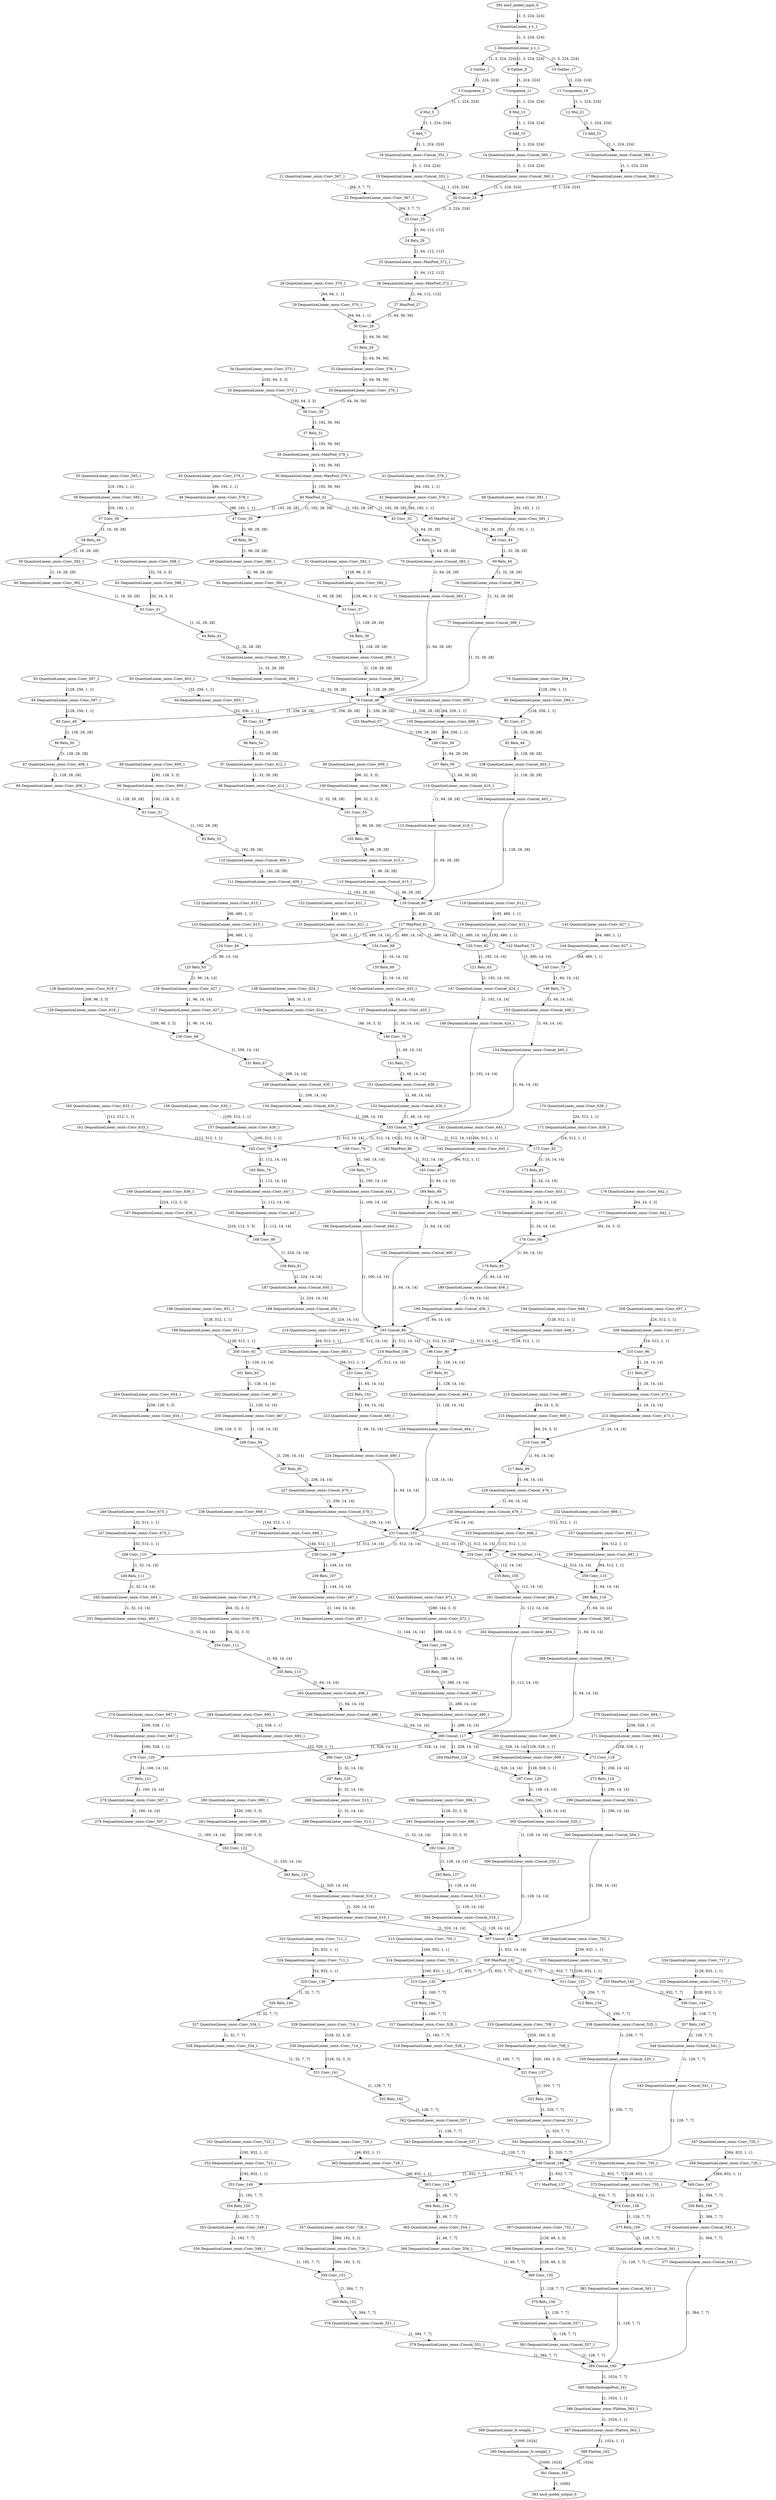 strict digraph  {
"0 QuantizeLinear_x.1_1" [id=0, type=QuantizeLinear];
"1 DequantizeLinear_x.1_1" [id=1, type=DequantizeLinear];
"2 Gather_1" [id=2, type=Gather];
"3 Unsqueeze_3" [id=3, type=Unsqueeze];
"4 Mul_5" [id=4, type=Mul];
"5 Add_7" [id=5, type=Add];
"6 Gather_9" [id=6, type=Gather];
"7 Unsqueeze_11" [id=7, type=Unsqueeze];
"8 Mul_13" [id=8, type=Mul];
"9 Add_15" [id=9, type=Add];
"10 Gather_17" [id=10, type=Gather];
"11 Unsqueeze_19" [id=11, type=Unsqueeze];
"12 Mul_21" [id=12, type=Mul];
"13 Add_23" [id=13, type=Add];
"14 QuantizeLinear_onnx^^Concat_360_1" [id=14, label="14 QuantizeLinear_onnx::Concat_360_1", type=QuantizeLinear];
"15 DequantizeLinear_onnx^^Concat_360_1" [id=15, label="15 DequantizeLinear_onnx::Concat_360_1", type=DequantizeLinear];
"16 QuantizeLinear_onnx^^Concat_368_1" [id=16, label="16 QuantizeLinear_onnx::Concat_368_1", type=QuantizeLinear];
"17 DequantizeLinear_onnx^^Concat_368_1" [id=17, label="17 DequantizeLinear_onnx::Concat_368_1", type=DequantizeLinear];
"18 QuantizeLinear_onnx^^Concat_352_1" [id=18, label="18 QuantizeLinear_onnx::Concat_352_1", type=QuantizeLinear];
"19 DequantizeLinear_onnx^^Concat_352_1" [id=19, label="19 DequantizeLinear_onnx::Concat_352_1", type=DequantizeLinear];
"20 Concat_24" [id=20, type=Concat];
"21 QuantizeLinear_onnx^^Conv_567_1" [id=21, label="21 QuantizeLinear_onnx::Conv_567_1", type=QuantizeLinear];
"22 DequantizeLinear_onnx^^Conv_567_1" [id=22, label="22 DequantizeLinear_onnx::Conv_567_1", type=DequantizeLinear];
"23 Conv_25" [id=23, type=Conv];
"24 Relu_26" [id=24, type=Relu];
"25 QuantizeLinear_onnx^^MaxPool_372_1" [id=25, label="25 QuantizeLinear_onnx::MaxPool_372_1", type=QuantizeLinear];
"26 DequantizeLinear_onnx^^MaxPool_372_1" [id=26, label="26 DequantizeLinear_onnx::MaxPool_372_1", type=DequantizeLinear];
"27 MaxPool_27" [id=27, type=MaxPool];
"28 QuantizeLinear_onnx^^Conv_570_1" [id=28, label="28 QuantizeLinear_onnx::Conv_570_1", type=QuantizeLinear];
"29 DequantizeLinear_onnx^^Conv_570_1" [id=29, label="29 DequantizeLinear_onnx::Conv_570_1", type=DequantizeLinear];
"30 Conv_28" [id=30, type=Conv];
"31 Relu_29" [id=31, type=Relu];
"32 QuantizeLinear_onnx^^Conv_376_1" [id=32, label="32 QuantizeLinear_onnx::Conv_376_1", type=QuantizeLinear];
"33 DequantizeLinear_onnx^^Conv_376_1" [id=33, label="33 DequantizeLinear_onnx::Conv_376_1", type=DequantizeLinear];
"34 QuantizeLinear_onnx^^Conv_573_1" [id=34, label="34 QuantizeLinear_onnx::Conv_573_1", type=QuantizeLinear];
"35 DequantizeLinear_onnx^^Conv_573_1" [id=35, label="35 DequantizeLinear_onnx::Conv_573_1", type=DequantizeLinear];
"36 Conv_30" [id=36, type=Conv];
"37 Relu_31" [id=37, type=Relu];
"38 QuantizeLinear_onnx^^MaxPool_379_1" [id=38, label="38 QuantizeLinear_onnx::MaxPool_379_1", type=QuantizeLinear];
"39 DequantizeLinear_onnx^^MaxPool_379_1" [id=39, label="39 DequantizeLinear_onnx::MaxPool_379_1", type=DequantizeLinear];
"40 MaxPool_32" [id=40, type=MaxPool];
"41 QuantizeLinear_onnx^^Conv_576_1" [id=41, label="41 QuantizeLinear_onnx::Conv_576_1", type=QuantizeLinear];
"42 DequantizeLinear_onnx^^Conv_576_1" [id=42, label="42 DequantizeLinear_onnx::Conv_576_1", type=DequantizeLinear];
"43 Conv_33" [id=43, type=Conv];
"44 Relu_34" [id=44, type=Relu];
"45 QuantizeLinear_onnx^^Conv_579_1" [id=45, label="45 QuantizeLinear_onnx::Conv_579_1", type=QuantizeLinear];
"46 DequantizeLinear_onnx^^Conv_579_1" [id=46, label="46 DequantizeLinear_onnx::Conv_579_1", type=DequantizeLinear];
"47 Conv_35" [id=47, type=Conv];
"48 Relu_36" [id=48, type=Relu];
"49 QuantizeLinear_onnx^^Conv_386_1" [id=49, label="49 QuantizeLinear_onnx::Conv_386_1", type=QuantizeLinear];
"50 DequantizeLinear_onnx^^Conv_386_1" [id=50, label="50 DequantizeLinear_onnx::Conv_386_1", type=DequantizeLinear];
"51 QuantizeLinear_onnx^^Conv_582_1" [id=51, label="51 QuantizeLinear_onnx::Conv_582_1", type=QuantizeLinear];
"52 DequantizeLinear_onnx^^Conv_582_1" [id=52, label="52 DequantizeLinear_onnx::Conv_582_1", type=DequantizeLinear];
"53 Conv_37" [id=53, type=Conv];
"54 Relu_38" [id=54, type=Relu];
"55 QuantizeLinear_onnx^^Conv_585_1" [id=55, label="55 QuantizeLinear_onnx::Conv_585_1", type=QuantizeLinear];
"56 DequantizeLinear_onnx^^Conv_585_1" [id=56, label="56 DequantizeLinear_onnx::Conv_585_1", type=DequantizeLinear];
"57 Conv_39" [id=57, type=Conv];
"58 Relu_40" [id=58, type=Relu];
"59 QuantizeLinear_onnx^^Conv_392_1" [id=59, label="59 QuantizeLinear_onnx::Conv_392_1", type=QuantizeLinear];
"60 DequantizeLinear_onnx^^Conv_392_1" [id=60, label="60 DequantizeLinear_onnx::Conv_392_1", type=DequantizeLinear];
"61 QuantizeLinear_onnx^^Conv_588_1" [id=61, label="61 QuantizeLinear_onnx::Conv_588_1", type=QuantizeLinear];
"62 DequantizeLinear_onnx^^Conv_588_1" [id=62, label="62 DequantizeLinear_onnx::Conv_588_1", type=DequantizeLinear];
"63 Conv_41" [id=63, type=Conv];
"64 Relu_42" [id=64, type=Relu];
"65 MaxPool_43" [id=65, type=MaxPool];
"66 QuantizeLinear_onnx^^Conv_591_1" [id=66, label="66 QuantizeLinear_onnx::Conv_591_1", type=QuantizeLinear];
"67 DequantizeLinear_onnx^^Conv_591_1" [id=67, label="67 DequantizeLinear_onnx::Conv_591_1", type=DequantizeLinear];
"68 Conv_44" [id=68, type=Conv];
"69 Relu_45" [id=69, type=Relu];
"70 QuantizeLinear_onnx^^Concat_383_1" [id=70, label="70 QuantizeLinear_onnx::Concat_383_1", type=QuantizeLinear];
"71 DequantizeLinear_onnx^^Concat_383_1" [id=71, label="71 DequantizeLinear_onnx::Concat_383_1", type=DequantizeLinear];
"72 QuantizeLinear_onnx^^Concat_389_1" [id=72, label="72 QuantizeLinear_onnx::Concat_389_1", type=QuantizeLinear];
"73 DequantizeLinear_onnx^^Concat_389_1" [id=73, label="73 DequantizeLinear_onnx::Concat_389_1", type=DequantizeLinear];
"74 QuantizeLinear_onnx^^Concat_395_1" [id=74, label="74 QuantizeLinear_onnx::Concat_395_1", type=QuantizeLinear];
"75 DequantizeLinear_onnx^^Concat_395_1" [id=75, label="75 DequantizeLinear_onnx::Concat_395_1", type=DequantizeLinear];
"76 QuantizeLinear_onnx^^Concat_399_1" [id=76, label="76 QuantizeLinear_onnx::Concat_399_1", type=QuantizeLinear];
"77 DequantizeLinear_onnx^^Concat_399_1" [id=77, label="77 DequantizeLinear_onnx::Concat_399_1", type=DequantizeLinear];
"78 Concat_46" [id=78, type=Concat];
"79 QuantizeLinear_onnx^^Conv_594_1" [id=79, label="79 QuantizeLinear_onnx::Conv_594_1", type=QuantizeLinear];
"80 DequantizeLinear_onnx^^Conv_594_1" [id=80, label="80 DequantizeLinear_onnx::Conv_594_1", type=DequantizeLinear];
"81 Conv_47" [id=81, type=Conv];
"82 Relu_48" [id=82, type=Relu];
"83 QuantizeLinear_onnx^^Conv_597_1" [id=83, label="83 QuantizeLinear_onnx::Conv_597_1", type=QuantizeLinear];
"84 DequantizeLinear_onnx^^Conv_597_1" [id=84, label="84 DequantizeLinear_onnx::Conv_597_1", type=DequantizeLinear];
"85 Conv_49" [id=85, type=Conv];
"86 Relu_50" [id=86, type=Relu];
"87 QuantizeLinear_onnx^^Conv_406_1" [id=87, label="87 QuantizeLinear_onnx::Conv_406_1", type=QuantizeLinear];
"88 DequantizeLinear_onnx^^Conv_406_1" [id=88, label="88 DequantizeLinear_onnx::Conv_406_1", type=DequantizeLinear];
"89 QuantizeLinear_onnx^^Conv_600_1" [id=89, label="89 QuantizeLinear_onnx::Conv_600_1", type=QuantizeLinear];
"90 DequantizeLinear_onnx^^Conv_600_1" [id=90, label="90 DequantizeLinear_onnx::Conv_600_1", type=DequantizeLinear];
"91 Conv_51" [id=91, type=Conv];
"92 Relu_52" [id=92, type=Relu];
"93 QuantizeLinear_onnx^^Conv_603_1" [id=93, label="93 QuantizeLinear_onnx::Conv_603_1", type=QuantizeLinear];
"94 DequantizeLinear_onnx^^Conv_603_1" [id=94, label="94 DequantizeLinear_onnx::Conv_603_1", type=DequantizeLinear];
"95 Conv_53" [id=95, type=Conv];
"96 Relu_54" [id=96, type=Relu];
"97 QuantizeLinear_onnx^^Conv_412_1" [id=97, label="97 QuantizeLinear_onnx::Conv_412_1", type=QuantizeLinear];
"98 DequantizeLinear_onnx^^Conv_412_1" [id=98, label="98 DequantizeLinear_onnx::Conv_412_1", type=DequantizeLinear];
"99 QuantizeLinear_onnx^^Conv_606_1" [id=99, label="99 QuantizeLinear_onnx::Conv_606_1", type=QuantizeLinear];
"100 DequantizeLinear_onnx^^Conv_606_1" [id=100, label="100 DequantizeLinear_onnx::Conv_606_1", type=DequantizeLinear];
"101 Conv_55" [id=101, type=Conv];
"102 Relu_56" [id=102, type=Relu];
"103 MaxPool_57" [id=103, type=MaxPool];
"104 QuantizeLinear_onnx^^Conv_609_1" [id=104, label="104 QuantizeLinear_onnx::Conv_609_1", type=QuantizeLinear];
"105 DequantizeLinear_onnx^^Conv_609_1" [id=105, label="105 DequantizeLinear_onnx::Conv_609_1", type=DequantizeLinear];
"106 Conv_58" [id=106, type=Conv];
"107 Relu_59" [id=107, type=Relu];
"108 QuantizeLinear_onnx^^Concat_403_1" [id=108, label="108 QuantizeLinear_onnx::Concat_403_1", type=QuantizeLinear];
"109 DequantizeLinear_onnx^^Concat_403_1" [id=109, label="109 DequantizeLinear_onnx::Concat_403_1", type=DequantizeLinear];
"110 QuantizeLinear_onnx^^Concat_409_1" [id=110, label="110 QuantizeLinear_onnx::Concat_409_1", type=QuantizeLinear];
"111 DequantizeLinear_onnx^^Concat_409_1" [id=111, label="111 DequantizeLinear_onnx::Concat_409_1", type=DequantizeLinear];
"112 QuantizeLinear_onnx^^Concat_415_1" [id=112, label="112 QuantizeLinear_onnx::Concat_415_1", type=QuantizeLinear];
"113 DequantizeLinear_onnx^^Concat_415_1" [id=113, label="113 DequantizeLinear_onnx::Concat_415_1", type=DequantizeLinear];
"114 QuantizeLinear_onnx^^Concat_419_1" [id=114, label="114 QuantizeLinear_onnx::Concat_419_1", type=QuantizeLinear];
"115 DequantizeLinear_onnx^^Concat_419_1" [id=115, label="115 DequantizeLinear_onnx::Concat_419_1", type=DequantizeLinear];
"116 Concat_60" [id=116, type=Concat];
"117 MaxPool_61" [id=117, type=MaxPool];
"118 QuantizeLinear_onnx^^Conv_612_1" [id=118, label="118 QuantizeLinear_onnx::Conv_612_1", type=QuantizeLinear];
"119 DequantizeLinear_onnx^^Conv_612_1" [id=119, label="119 DequantizeLinear_onnx::Conv_612_1", type=DequantizeLinear];
"120 Conv_62" [id=120, type=Conv];
"121 Relu_63" [id=121, type=Relu];
"122 QuantizeLinear_onnx^^Conv_615_1" [id=122, label="122 QuantizeLinear_onnx::Conv_615_1", type=QuantizeLinear];
"123 DequantizeLinear_onnx^^Conv_615_1" [id=123, label="123 DequantizeLinear_onnx::Conv_615_1", type=DequantizeLinear];
"124 Conv_64" [id=124, type=Conv];
"125 Relu_65" [id=125, type=Relu];
"126 QuantizeLinear_onnx^^Conv_427_1" [id=126, label="126 QuantizeLinear_onnx::Conv_427_1", type=QuantizeLinear];
"127 DequantizeLinear_onnx^^Conv_427_1" [id=127, label="127 DequantizeLinear_onnx::Conv_427_1", type=DequantizeLinear];
"128 QuantizeLinear_onnx^^Conv_618_1" [id=128, label="128 QuantizeLinear_onnx::Conv_618_1", type=QuantizeLinear];
"129 DequantizeLinear_onnx^^Conv_618_1" [id=129, label="129 DequantizeLinear_onnx::Conv_618_1", type=DequantizeLinear];
"130 Conv_66" [id=130, type=Conv];
"131 Relu_67" [id=131, type=Relu];
"132 QuantizeLinear_onnx^^Conv_621_1" [id=132, label="132 QuantizeLinear_onnx::Conv_621_1", type=QuantizeLinear];
"133 DequantizeLinear_onnx^^Conv_621_1" [id=133, label="133 DequantizeLinear_onnx::Conv_621_1", type=DequantizeLinear];
"134 Conv_68" [id=134, type=Conv];
"135 Relu_69" [id=135, type=Relu];
"136 QuantizeLinear_onnx^^Conv_433_1" [id=136, label="136 QuantizeLinear_onnx::Conv_433_1", type=QuantizeLinear];
"137 DequantizeLinear_onnx^^Conv_433_1" [id=137, label="137 DequantizeLinear_onnx::Conv_433_1", type=DequantizeLinear];
"138 QuantizeLinear_onnx^^Conv_624_1" [id=138, label="138 QuantizeLinear_onnx::Conv_624_1", type=QuantizeLinear];
"139 DequantizeLinear_onnx^^Conv_624_1" [id=139, label="139 DequantizeLinear_onnx::Conv_624_1", type=DequantizeLinear];
"140 Conv_70" [id=140, type=Conv];
"141 Relu_71" [id=141, type=Relu];
"142 MaxPool_72" [id=142, type=MaxPool];
"143 QuantizeLinear_onnx^^Conv_627_1" [id=143, label="143 QuantizeLinear_onnx::Conv_627_1", type=QuantizeLinear];
"144 DequantizeLinear_onnx^^Conv_627_1" [id=144, label="144 DequantizeLinear_onnx::Conv_627_1", type=DequantizeLinear];
"145 Conv_73" [id=145, type=Conv];
"146 Relu_74" [id=146, type=Relu];
"147 QuantizeLinear_onnx^^Concat_424_1" [id=147, label="147 QuantizeLinear_onnx::Concat_424_1", type=QuantizeLinear];
"148 DequantizeLinear_onnx^^Concat_424_1" [id=148, label="148 DequantizeLinear_onnx::Concat_424_1", type=DequantizeLinear];
"149 QuantizeLinear_onnx^^Concat_430_1" [id=149, label="149 QuantizeLinear_onnx::Concat_430_1", type=QuantizeLinear];
"150 DequantizeLinear_onnx^^Concat_430_1" [id=150, label="150 DequantizeLinear_onnx::Concat_430_1", type=DequantizeLinear];
"151 QuantizeLinear_onnx^^Concat_436_1" [id=151, label="151 QuantizeLinear_onnx::Concat_436_1", type=QuantizeLinear];
"152 DequantizeLinear_onnx^^Concat_436_1" [id=152, label="152 DequantizeLinear_onnx::Concat_436_1", type=DequantizeLinear];
"153 QuantizeLinear_onnx^^Concat_440_1" [id=153, label="153 QuantizeLinear_onnx::Concat_440_1", type=QuantizeLinear];
"154 DequantizeLinear_onnx^^Concat_440_1" [id=154, label="154 DequantizeLinear_onnx::Concat_440_1", type=DequantizeLinear];
"155 Concat_75" [id=155, type=Concat];
"156 QuantizeLinear_onnx^^Conv_630_1" [id=156, label="156 QuantizeLinear_onnx::Conv_630_1", type=QuantizeLinear];
"157 DequantizeLinear_onnx^^Conv_630_1" [id=157, label="157 DequantizeLinear_onnx::Conv_630_1", type=DequantizeLinear];
"158 Conv_76" [id=158, type=Conv];
"159 Relu_77" [id=159, type=Relu];
"160 QuantizeLinear_onnx^^Conv_633_1" [id=160, label="160 QuantizeLinear_onnx::Conv_633_1", type=QuantizeLinear];
"161 DequantizeLinear_onnx^^Conv_633_1" [id=161, label="161 DequantizeLinear_onnx::Conv_633_1", type=DequantizeLinear];
"162 Conv_78" [id=162, type=Conv];
"163 Relu_79" [id=163, type=Relu];
"164 QuantizeLinear_onnx^^Conv_447_1" [id=164, label="164 QuantizeLinear_onnx::Conv_447_1", type=QuantizeLinear];
"165 DequantizeLinear_onnx^^Conv_447_1" [id=165, label="165 DequantizeLinear_onnx::Conv_447_1", type=DequantizeLinear];
"166 QuantizeLinear_onnx^^Conv_636_1" [id=166, label="166 QuantizeLinear_onnx::Conv_636_1", type=QuantizeLinear];
"167 DequantizeLinear_onnx^^Conv_636_1" [id=167, label="167 DequantizeLinear_onnx::Conv_636_1", type=DequantizeLinear];
"168 Conv_80" [id=168, type=Conv];
"169 Relu_81" [id=169, type=Relu];
"170 QuantizeLinear_onnx^^Conv_639_1" [id=170, label="170 QuantizeLinear_onnx::Conv_639_1", type=QuantizeLinear];
"171 DequantizeLinear_onnx^^Conv_639_1" [id=171, label="171 DequantizeLinear_onnx::Conv_639_1", type=DequantizeLinear];
"172 Conv_82" [id=172, type=Conv];
"173 Relu_83" [id=173, type=Relu];
"174 QuantizeLinear_onnx^^Conv_453_1" [id=174, label="174 QuantizeLinear_onnx::Conv_453_1", type=QuantizeLinear];
"175 DequantizeLinear_onnx^^Conv_453_1" [id=175, label="175 DequantizeLinear_onnx::Conv_453_1", type=DequantizeLinear];
"176 QuantizeLinear_onnx^^Conv_642_1" [id=176, label="176 QuantizeLinear_onnx::Conv_642_1", type=QuantizeLinear];
"177 DequantizeLinear_onnx^^Conv_642_1" [id=177, label="177 DequantizeLinear_onnx::Conv_642_1", type=DequantizeLinear];
"178 Conv_84" [id=178, type=Conv];
"179 Relu_85" [id=179, type=Relu];
"180 MaxPool_86" [id=180, type=MaxPool];
"181 QuantizeLinear_onnx^^Conv_645_1" [id=181, label="181 QuantizeLinear_onnx::Conv_645_1", type=QuantizeLinear];
"182 DequantizeLinear_onnx^^Conv_645_1" [id=182, label="182 DequantizeLinear_onnx::Conv_645_1", type=DequantizeLinear];
"183 Conv_87" [id=183, type=Conv];
"184 Relu_88" [id=184, type=Relu];
"185 QuantizeLinear_onnx^^Concat_444_1" [id=185, label="185 QuantizeLinear_onnx::Concat_444_1", type=QuantizeLinear];
"186 DequantizeLinear_onnx^^Concat_444_1" [id=186, label="186 DequantizeLinear_onnx::Concat_444_1", type=DequantizeLinear];
"187 QuantizeLinear_onnx^^Concat_450_1" [id=187, label="187 QuantizeLinear_onnx::Concat_450_1", type=QuantizeLinear];
"188 DequantizeLinear_onnx^^Concat_450_1" [id=188, label="188 DequantizeLinear_onnx::Concat_450_1", type=DequantizeLinear];
"189 QuantizeLinear_onnx^^Concat_456_1" [id=189, label="189 QuantizeLinear_onnx::Concat_456_1", type=QuantizeLinear];
"190 DequantizeLinear_onnx^^Concat_456_1" [id=190, label="190 DequantizeLinear_onnx::Concat_456_1", type=DequantizeLinear];
"191 QuantizeLinear_onnx^^Concat_460_1" [id=191, label="191 QuantizeLinear_onnx::Concat_460_1", type=QuantizeLinear];
"192 DequantizeLinear_onnx^^Concat_460_1" [id=192, label="192 DequantizeLinear_onnx::Concat_460_1", type=DequantizeLinear];
"193 Concat_89" [id=193, type=Concat];
"194 QuantizeLinear_onnx^^Conv_648_1" [id=194, label="194 QuantizeLinear_onnx::Conv_648_1", type=QuantizeLinear];
"195 DequantizeLinear_onnx^^Conv_648_1" [id=195, label="195 DequantizeLinear_onnx::Conv_648_1", type=DequantizeLinear];
"196 Conv_90" [id=196, type=Conv];
"197 Relu_91" [id=197, type=Relu];
"198 QuantizeLinear_onnx^^Conv_651_1" [id=198, label="198 QuantizeLinear_onnx::Conv_651_1", type=QuantizeLinear];
"199 DequantizeLinear_onnx^^Conv_651_1" [id=199, label="199 DequantizeLinear_onnx::Conv_651_1", type=DequantizeLinear];
"200 Conv_92" [id=200, type=Conv];
"201 Relu_93" [id=201, type=Relu];
"202 QuantizeLinear_onnx^^Conv_467_1" [id=202, label="202 QuantizeLinear_onnx::Conv_467_1", type=QuantizeLinear];
"203 DequantizeLinear_onnx^^Conv_467_1" [id=203, label="203 DequantizeLinear_onnx::Conv_467_1", type=DequantizeLinear];
"204 QuantizeLinear_onnx^^Conv_654_1" [id=204, label="204 QuantizeLinear_onnx::Conv_654_1", type=QuantizeLinear];
"205 DequantizeLinear_onnx^^Conv_654_1" [id=205, label="205 DequantizeLinear_onnx::Conv_654_1", type=DequantizeLinear];
"206 Conv_94" [id=206, type=Conv];
"207 Relu_95" [id=207, type=Relu];
"208 QuantizeLinear_onnx^^Conv_657_1" [id=208, label="208 QuantizeLinear_onnx::Conv_657_1", type=QuantizeLinear];
"209 DequantizeLinear_onnx^^Conv_657_1" [id=209, label="209 DequantizeLinear_onnx::Conv_657_1", type=DequantizeLinear];
"210 Conv_96" [id=210, type=Conv];
"211 Relu_97" [id=211, type=Relu];
"212 QuantizeLinear_onnx^^Conv_473_1" [id=212, label="212 QuantizeLinear_onnx::Conv_473_1", type=QuantizeLinear];
"213 DequantizeLinear_onnx^^Conv_473_1" [id=213, label="213 DequantizeLinear_onnx::Conv_473_1", type=DequantizeLinear];
"214 QuantizeLinear_onnx^^Conv_660_1" [id=214, label="214 QuantizeLinear_onnx::Conv_660_1", type=QuantizeLinear];
"215 DequantizeLinear_onnx^^Conv_660_1" [id=215, label="215 DequantizeLinear_onnx::Conv_660_1", type=DequantizeLinear];
"216 Conv_98" [id=216, type=Conv];
"217 Relu_99" [id=217, type=Relu];
"218 MaxPool_100" [id=218, type=MaxPool];
"219 QuantizeLinear_onnx^^Conv_663_1" [id=219, label="219 QuantizeLinear_onnx::Conv_663_1", type=QuantizeLinear];
"220 DequantizeLinear_onnx^^Conv_663_1" [id=220, label="220 DequantizeLinear_onnx::Conv_663_1", type=DequantizeLinear];
"221 Conv_101" [id=221, type=Conv];
"222 Relu_102" [id=222, type=Relu];
"223 QuantizeLinear_onnx^^Concat_480_1" [id=223, label="223 QuantizeLinear_onnx::Concat_480_1", type=QuantizeLinear];
"224 DequantizeLinear_onnx^^Concat_480_1" [id=224, label="224 DequantizeLinear_onnx::Concat_480_1", type=DequantizeLinear];
"225 QuantizeLinear_onnx^^Concat_464_1" [id=225, label="225 QuantizeLinear_onnx::Concat_464_1", type=QuantizeLinear];
"226 DequantizeLinear_onnx^^Concat_464_1" [id=226, label="226 DequantizeLinear_onnx::Concat_464_1", type=DequantizeLinear];
"227 QuantizeLinear_onnx^^Concat_470_1" [id=227, label="227 QuantizeLinear_onnx::Concat_470_1", type=QuantizeLinear];
"228 DequantizeLinear_onnx^^Concat_470_1" [id=228, label="228 DequantizeLinear_onnx::Concat_470_1", type=DequantizeLinear];
"229 QuantizeLinear_onnx^^Concat_476_1" [id=229, label="229 QuantizeLinear_onnx::Concat_476_1", type=QuantizeLinear];
"230 DequantizeLinear_onnx^^Concat_476_1" [id=230, label="230 DequantizeLinear_onnx::Concat_476_1", type=DequantizeLinear];
"231 Concat_103" [id=231, type=Concat];
"232 QuantizeLinear_onnx^^Conv_666_1" [id=232, label="232 QuantizeLinear_onnx::Conv_666_1", type=QuantizeLinear];
"233 DequantizeLinear_onnx^^Conv_666_1" [id=233, label="233 DequantizeLinear_onnx::Conv_666_1", type=DequantizeLinear];
"234 Conv_104" [id=234, type=Conv];
"235 Relu_105" [id=235, type=Relu];
"236 QuantizeLinear_onnx^^Conv_669_1" [id=236, label="236 QuantizeLinear_onnx::Conv_669_1", type=QuantizeLinear];
"237 DequantizeLinear_onnx^^Conv_669_1" [id=237, label="237 DequantizeLinear_onnx::Conv_669_1", type=DequantizeLinear];
"238 Conv_106" [id=238, type=Conv];
"239 Relu_107" [id=239, type=Relu];
"240 QuantizeLinear_onnx^^Conv_487_1" [id=240, label="240 QuantizeLinear_onnx::Conv_487_1", type=QuantizeLinear];
"241 DequantizeLinear_onnx^^Conv_487_1" [id=241, label="241 DequantizeLinear_onnx::Conv_487_1", type=DequantizeLinear];
"242 QuantizeLinear_onnx^^Conv_672_1" [id=242, label="242 QuantizeLinear_onnx::Conv_672_1", type=QuantizeLinear];
"243 DequantizeLinear_onnx^^Conv_672_1" [id=243, label="243 DequantizeLinear_onnx::Conv_672_1", type=DequantizeLinear];
"244 Conv_108" [id=244, type=Conv];
"245 Relu_109" [id=245, type=Relu];
"246 QuantizeLinear_onnx^^Conv_675_1" [id=246, label="246 QuantizeLinear_onnx::Conv_675_1", type=QuantizeLinear];
"247 DequantizeLinear_onnx^^Conv_675_1" [id=247, label="247 DequantizeLinear_onnx::Conv_675_1", type=DequantizeLinear];
"248 Conv_110" [id=248, type=Conv];
"249 Relu_111" [id=249, type=Relu];
"250 QuantizeLinear_onnx^^Conv_493_1" [id=250, label="250 QuantizeLinear_onnx::Conv_493_1", type=QuantizeLinear];
"251 DequantizeLinear_onnx^^Conv_493_1" [id=251, label="251 DequantizeLinear_onnx::Conv_493_1", type=DequantizeLinear];
"252 QuantizeLinear_onnx^^Conv_678_1" [id=252, label="252 QuantizeLinear_onnx::Conv_678_1", type=QuantizeLinear];
"253 DequantizeLinear_onnx^^Conv_678_1" [id=253, label="253 DequantizeLinear_onnx::Conv_678_1", type=DequantizeLinear];
"254 Conv_112" [id=254, type=Conv];
"255 Relu_113" [id=255, type=Relu];
"256 MaxPool_114" [id=256, type=MaxPool];
"257 QuantizeLinear_onnx^^Conv_681_1" [id=257, label="257 QuantizeLinear_onnx::Conv_681_1", type=QuantizeLinear];
"258 DequantizeLinear_onnx^^Conv_681_1" [id=258, label="258 DequantizeLinear_onnx::Conv_681_1", type=DequantizeLinear];
"259 Conv_115" [id=259, type=Conv];
"260 Relu_116" [id=260, type=Relu];
"261 QuantizeLinear_onnx^^Concat_484_1" [id=261, label="261 QuantizeLinear_onnx::Concat_484_1", type=QuantizeLinear];
"262 DequantizeLinear_onnx^^Concat_484_1" [id=262, label="262 DequantizeLinear_onnx::Concat_484_1", type=DequantizeLinear];
"263 QuantizeLinear_onnx^^Concat_490_1" [id=263, label="263 QuantizeLinear_onnx::Concat_490_1", type=QuantizeLinear];
"264 DequantizeLinear_onnx^^Concat_490_1" [id=264, label="264 DequantizeLinear_onnx::Concat_490_1", type=DequantizeLinear];
"265 QuantizeLinear_onnx^^Concat_496_1" [id=265, label="265 QuantizeLinear_onnx::Concat_496_1", type=QuantizeLinear];
"266 DequantizeLinear_onnx^^Concat_496_1" [id=266, label="266 DequantizeLinear_onnx::Concat_496_1", type=DequantizeLinear];
"267 QuantizeLinear_onnx^^Concat_500_1" [id=267, label="267 QuantizeLinear_onnx::Concat_500_1", type=QuantizeLinear];
"268 DequantizeLinear_onnx^^Concat_500_1" [id=268, label="268 DequantizeLinear_onnx::Concat_500_1", type=DequantizeLinear];
"269 Concat_117" [id=269, type=Concat];
"270 QuantizeLinear_onnx^^Conv_684_1" [id=270, label="270 QuantizeLinear_onnx::Conv_684_1", type=QuantizeLinear];
"271 DequantizeLinear_onnx^^Conv_684_1" [id=271, label="271 DequantizeLinear_onnx::Conv_684_1", type=DequantizeLinear];
"272 Conv_118" [id=272, type=Conv];
"273 Relu_119" [id=273, type=Relu];
"274 QuantizeLinear_onnx^^Conv_687_1" [id=274, label="274 QuantizeLinear_onnx::Conv_687_1", type=QuantizeLinear];
"275 DequantizeLinear_onnx^^Conv_687_1" [id=275, label="275 DequantizeLinear_onnx::Conv_687_1", type=DequantizeLinear];
"276 Conv_120" [id=276, type=Conv];
"277 Relu_121" [id=277, type=Relu];
"278 QuantizeLinear_onnx^^Conv_507_1" [id=278, label="278 QuantizeLinear_onnx::Conv_507_1", type=QuantizeLinear];
"279 DequantizeLinear_onnx^^Conv_507_1" [id=279, label="279 DequantizeLinear_onnx::Conv_507_1", type=DequantizeLinear];
"280 QuantizeLinear_onnx^^Conv_690_1" [id=280, label="280 QuantizeLinear_onnx::Conv_690_1", type=QuantizeLinear];
"281 DequantizeLinear_onnx^^Conv_690_1" [id=281, label="281 DequantizeLinear_onnx::Conv_690_1", type=DequantizeLinear];
"282 Conv_122" [id=282, type=Conv];
"283 Relu_123" [id=283, type=Relu];
"284 QuantizeLinear_onnx^^Conv_693_1" [id=284, label="284 QuantizeLinear_onnx::Conv_693_1", type=QuantizeLinear];
"285 DequantizeLinear_onnx^^Conv_693_1" [id=285, label="285 DequantizeLinear_onnx::Conv_693_1", type=DequantizeLinear];
"286 Conv_124" [id=286, type=Conv];
"287 Relu_125" [id=287, type=Relu];
"288 QuantizeLinear_onnx^^Conv_513_1" [id=288, label="288 QuantizeLinear_onnx::Conv_513_1", type=QuantizeLinear];
"289 DequantizeLinear_onnx^^Conv_513_1" [id=289, label="289 DequantizeLinear_onnx::Conv_513_1", type=DequantizeLinear];
"290 QuantizeLinear_onnx^^Conv_696_1" [id=290, label="290 QuantizeLinear_onnx::Conv_696_1", type=QuantizeLinear];
"291 DequantizeLinear_onnx^^Conv_696_1" [id=291, label="291 DequantizeLinear_onnx::Conv_696_1", type=DequantizeLinear];
"292 Conv_126" [id=292, type=Conv];
"293 Relu_127" [id=293, type=Relu];
"294 MaxPool_128" [id=294, type=MaxPool];
"295 QuantizeLinear_onnx^^Conv_699_1" [id=295, label="295 QuantizeLinear_onnx::Conv_699_1", type=QuantizeLinear];
"296 DequantizeLinear_onnx^^Conv_699_1" [id=296, label="296 DequantizeLinear_onnx::Conv_699_1", type=DequantizeLinear];
"297 Conv_129" [id=297, type=Conv];
"298 Relu_130" [id=298, type=Relu];
"299 QuantizeLinear_onnx^^Concat_504_1" [id=299, label="299 QuantizeLinear_onnx::Concat_504_1", type=QuantizeLinear];
"300 DequantizeLinear_onnx^^Concat_504_1" [id=300, label="300 DequantizeLinear_onnx::Concat_504_1", type=DequantizeLinear];
"301 QuantizeLinear_onnx^^Concat_510_1" [id=301, label="301 QuantizeLinear_onnx::Concat_510_1", type=QuantizeLinear];
"302 DequantizeLinear_onnx^^Concat_510_1" [id=302, label="302 DequantizeLinear_onnx::Concat_510_1", type=DequantizeLinear];
"303 QuantizeLinear_onnx^^Concat_516_1" [id=303, label="303 QuantizeLinear_onnx::Concat_516_1", type=QuantizeLinear];
"304 DequantizeLinear_onnx^^Concat_516_1" [id=304, label="304 DequantizeLinear_onnx::Concat_516_1", type=DequantizeLinear];
"305 QuantizeLinear_onnx^^Concat_520_1" [id=305, label="305 QuantizeLinear_onnx::Concat_520_1", type=QuantizeLinear];
"306 DequantizeLinear_onnx^^Concat_520_1" [id=306, label="306 DequantizeLinear_onnx::Concat_520_1", type=DequantizeLinear];
"307 Concat_131" [id=307, type=Concat];
"308 MaxPool_132" [id=308, type=MaxPool];
"309 QuantizeLinear_onnx^^Conv_702_1" [id=309, label="309 QuantizeLinear_onnx::Conv_702_1", type=QuantizeLinear];
"310 DequantizeLinear_onnx^^Conv_702_1" [id=310, label="310 DequantizeLinear_onnx::Conv_702_1", type=DequantizeLinear];
"311 Conv_133" [id=311, type=Conv];
"312 Relu_134" [id=312, type=Relu];
"313 QuantizeLinear_onnx^^Conv_705_1" [id=313, label="313 QuantizeLinear_onnx::Conv_705_1", type=QuantizeLinear];
"314 DequantizeLinear_onnx^^Conv_705_1" [id=314, label="314 DequantizeLinear_onnx::Conv_705_1", type=DequantizeLinear];
"315 Conv_135" [id=315, type=Conv];
"316 Relu_136" [id=316, type=Relu];
"317 QuantizeLinear_onnx^^Conv_528_1" [id=317, label="317 QuantizeLinear_onnx::Conv_528_1", type=QuantizeLinear];
"318 DequantizeLinear_onnx^^Conv_528_1" [id=318, label="318 DequantizeLinear_onnx::Conv_528_1", type=DequantizeLinear];
"319 QuantizeLinear_onnx^^Conv_708_1" [id=319, label="319 QuantizeLinear_onnx::Conv_708_1", type=QuantizeLinear];
"320 DequantizeLinear_onnx^^Conv_708_1" [id=320, label="320 DequantizeLinear_onnx::Conv_708_1", type=DequantizeLinear];
"321 Conv_137" [id=321, type=Conv];
"322 Relu_138" [id=322, type=Relu];
"323 QuantizeLinear_onnx^^Conv_711_1" [id=323, label="323 QuantizeLinear_onnx::Conv_711_1", type=QuantizeLinear];
"324 DequantizeLinear_onnx^^Conv_711_1" [id=324, label="324 DequantizeLinear_onnx::Conv_711_1", type=DequantizeLinear];
"325 Conv_139" [id=325, type=Conv];
"326 Relu_140" [id=326, type=Relu];
"327 QuantizeLinear_onnx^^Conv_534_1" [id=327, label="327 QuantizeLinear_onnx::Conv_534_1", type=QuantizeLinear];
"328 DequantizeLinear_onnx^^Conv_534_1" [id=328, label="328 DequantizeLinear_onnx::Conv_534_1", type=DequantizeLinear];
"329 QuantizeLinear_onnx^^Conv_714_1" [id=329, label="329 QuantizeLinear_onnx::Conv_714_1", type=QuantizeLinear];
"330 DequantizeLinear_onnx^^Conv_714_1" [id=330, label="330 DequantizeLinear_onnx::Conv_714_1", type=DequantizeLinear];
"331 Conv_141" [id=331, type=Conv];
"332 Relu_142" [id=332, type=Relu];
"333 MaxPool_143" [id=333, type=MaxPool];
"334 QuantizeLinear_onnx^^Conv_717_1" [id=334, label="334 QuantizeLinear_onnx::Conv_717_1", type=QuantizeLinear];
"335 DequantizeLinear_onnx^^Conv_717_1" [id=335, label="335 DequantizeLinear_onnx::Conv_717_1", type=DequantizeLinear];
"336 Conv_144" [id=336, type=Conv];
"337 Relu_145" [id=337, type=Relu];
"338 QuantizeLinear_onnx^^Concat_525_1" [id=338, label="338 QuantizeLinear_onnx::Concat_525_1", type=QuantizeLinear];
"339 DequantizeLinear_onnx^^Concat_525_1" [id=339, label="339 DequantizeLinear_onnx::Concat_525_1", type=DequantizeLinear];
"340 QuantizeLinear_onnx^^Concat_531_1" [id=340, label="340 QuantizeLinear_onnx::Concat_531_1", type=QuantizeLinear];
"341 DequantizeLinear_onnx^^Concat_531_1" [id=341, label="341 DequantizeLinear_onnx::Concat_531_1", type=DequantizeLinear];
"342 QuantizeLinear_onnx^^Concat_537_1" [id=342, label="342 QuantizeLinear_onnx::Concat_537_1", type=QuantizeLinear];
"343 DequantizeLinear_onnx^^Concat_537_1" [id=343, label="343 DequantizeLinear_onnx::Concat_537_1", type=DequantizeLinear];
"344 QuantizeLinear_onnx^^Concat_541_1" [id=344, label="344 QuantizeLinear_onnx::Concat_541_1", type=QuantizeLinear];
"345 DequantizeLinear_onnx^^Concat_541_1" [id=345, label="345 DequantizeLinear_onnx::Concat_541_1", type=DequantizeLinear];
"346 Concat_146" [id=346, type=Concat];
"347 QuantizeLinear_onnx^^Conv_720_1" [id=347, label="347 QuantizeLinear_onnx::Conv_720_1", type=QuantizeLinear];
"348 DequantizeLinear_onnx^^Conv_720_1" [id=348, label="348 DequantizeLinear_onnx::Conv_720_1", type=DequantizeLinear];
"349 Conv_147" [id=349, type=Conv];
"350 Relu_148" [id=350, type=Relu];
"351 QuantizeLinear_onnx^^Conv_723_1" [id=351, label="351 QuantizeLinear_onnx::Conv_723_1", type=QuantizeLinear];
"352 DequantizeLinear_onnx^^Conv_723_1" [id=352, label="352 DequantizeLinear_onnx::Conv_723_1", type=DequantizeLinear];
"353 Conv_149" [id=353, type=Conv];
"354 Relu_150" [id=354, type=Relu];
"355 QuantizeLinear_onnx^^Conv_548_1" [id=355, label="355 QuantizeLinear_onnx::Conv_548_1", type=QuantizeLinear];
"356 DequantizeLinear_onnx^^Conv_548_1" [id=356, label="356 DequantizeLinear_onnx::Conv_548_1", type=DequantizeLinear];
"357 QuantizeLinear_onnx^^Conv_726_1" [id=357, label="357 QuantizeLinear_onnx::Conv_726_1", type=QuantizeLinear];
"358 DequantizeLinear_onnx^^Conv_726_1" [id=358, label="358 DequantizeLinear_onnx::Conv_726_1", type=DequantizeLinear];
"359 Conv_151" [id=359, type=Conv];
"360 Relu_152" [id=360, type=Relu];
"361 QuantizeLinear_onnx^^Conv_729_1" [id=361, label="361 QuantizeLinear_onnx::Conv_729_1", type=QuantizeLinear];
"362 DequantizeLinear_onnx^^Conv_729_1" [id=362, label="362 DequantizeLinear_onnx::Conv_729_1", type=DequantizeLinear];
"363 Conv_153" [id=363, type=Conv];
"364 Relu_154" [id=364, type=Relu];
"365 QuantizeLinear_onnx^^Conv_554_1" [id=365, label="365 QuantizeLinear_onnx::Conv_554_1", type=QuantizeLinear];
"366 DequantizeLinear_onnx^^Conv_554_1" [id=366, label="366 DequantizeLinear_onnx::Conv_554_1", type=DequantizeLinear];
"367 QuantizeLinear_onnx^^Conv_732_1" [id=367, label="367 QuantizeLinear_onnx::Conv_732_1", type=QuantizeLinear];
"368 DequantizeLinear_onnx^^Conv_732_1" [id=368, label="368 DequantizeLinear_onnx::Conv_732_1", type=DequantizeLinear];
"369 Conv_155" [id=369, type=Conv];
"370 Relu_156" [id=370, type=Relu];
"371 MaxPool_157" [id=371, type=MaxPool];
"372 QuantizeLinear_onnx^^Conv_735_1" [id=372, label="372 QuantizeLinear_onnx::Conv_735_1", type=QuantizeLinear];
"373 DequantizeLinear_onnx^^Conv_735_1" [id=373, label="373 DequantizeLinear_onnx::Conv_735_1", type=DequantizeLinear];
"374 Conv_158" [id=374, type=Conv];
"375 Relu_159" [id=375, type=Relu];
"376 QuantizeLinear_onnx^^Concat_545_1" [id=376, label="376 QuantizeLinear_onnx::Concat_545_1", type=QuantizeLinear];
"377 DequantizeLinear_onnx^^Concat_545_1" [id=377, label="377 DequantizeLinear_onnx::Concat_545_1", type=DequantizeLinear];
"378 QuantizeLinear_onnx^^Concat_551_1" [id=378, label="378 QuantizeLinear_onnx::Concat_551_1", type=QuantizeLinear];
"379 DequantizeLinear_onnx^^Concat_551_1" [id=379, label="379 DequantizeLinear_onnx::Concat_551_1", type=DequantizeLinear];
"380 QuantizeLinear_onnx^^Concat_557_1" [id=380, label="380 QuantizeLinear_onnx::Concat_557_1", type=QuantizeLinear];
"381 DequantizeLinear_onnx^^Concat_557_1" [id=381, label="381 DequantizeLinear_onnx::Concat_557_1", type=DequantizeLinear];
"382 QuantizeLinear_onnx^^Concat_561_1" [id=382, label="382 QuantizeLinear_onnx::Concat_561_1", type=QuantizeLinear];
"383 DequantizeLinear_onnx^^Concat_561_1" [id=383, label="383 DequantizeLinear_onnx::Concat_561_1", type=DequantizeLinear];
"384 Concat_160" [id=384, type=Concat];
"385 GlobalAveragePool_161" [id=385, type=GlobalAveragePool];
"386 QuantizeLinear_onnx^^Flatten_563_1" [id=386, label="386 QuantizeLinear_onnx::Flatten_563_1", type=QuantizeLinear];
"387 DequantizeLinear_onnx^^Flatten_563_1" [id=387, label="387 DequantizeLinear_onnx::Flatten_563_1", type=DequantizeLinear];
"388 Flatten_162" [id=388, type=Flatten];
"389 QuantizeLinear_fc.weight_1" [id=389, type=QuantizeLinear];
"390 DequantizeLinear_fc.weight_1" [id=390, type=DequantizeLinear];
"391 Gemm_163" [id=391, type=Gemm];
"392 nncf_model_input_0" [id=392, type=nncf_model_input];
"393 nncf_model_output_0" [id=393, type=nncf_model_output];
"0 QuantizeLinear_x.1_1" -> "1 DequantizeLinear_x.1_1"  [label="[1, 3, 224, 224]", style=dashed];
"1 DequantizeLinear_x.1_1" -> "2 Gather_1"  [label="[1, 3, 224, 224]", style=solid];
"1 DequantizeLinear_x.1_1" -> "6 Gather_9"  [label="[1, 3, 224, 224]", style=solid];
"1 DequantizeLinear_x.1_1" -> "10 Gather_17"  [label="[1, 3, 224, 224]", style=solid];
"2 Gather_1" -> "3 Unsqueeze_3"  [label="[1, 224, 224]", style=solid];
"3 Unsqueeze_3" -> "4 Mul_5"  [label="[1, 1, 224, 224]", style=solid];
"4 Mul_5" -> "5 Add_7"  [label="[1, 1, 224, 224]", style=solid];
"5 Add_7" -> "18 QuantizeLinear_onnx^^Concat_352_1"  [label="[1, 1, 224, 224]", style=solid];
"6 Gather_9" -> "7 Unsqueeze_11"  [label="[1, 224, 224]", style=solid];
"7 Unsqueeze_11" -> "8 Mul_13"  [label="[1, 1, 224, 224]", style=solid];
"8 Mul_13" -> "9 Add_15"  [label="[1, 1, 224, 224]", style=solid];
"9 Add_15" -> "14 QuantizeLinear_onnx^^Concat_360_1"  [label="[1, 1, 224, 224]", style=solid];
"10 Gather_17" -> "11 Unsqueeze_19"  [label="[1, 224, 224]", style=solid];
"11 Unsqueeze_19" -> "12 Mul_21"  [label="[1, 1, 224, 224]", style=solid];
"12 Mul_21" -> "13 Add_23"  [label="[1, 1, 224, 224]", style=solid];
"13 Add_23" -> "16 QuantizeLinear_onnx^^Concat_368_1"  [label="[1, 1, 224, 224]", style=solid];
"14 QuantizeLinear_onnx^^Concat_360_1" -> "15 DequantizeLinear_onnx^^Concat_360_1"  [label="[1, 1, 224, 224]", style=dashed];
"15 DequantizeLinear_onnx^^Concat_360_1" -> "20 Concat_24"  [label="[1, 1, 224, 224]", style=solid];
"16 QuantizeLinear_onnx^^Concat_368_1" -> "17 DequantizeLinear_onnx^^Concat_368_1"  [label="[1, 1, 224, 224]", style=dashed];
"17 DequantizeLinear_onnx^^Concat_368_1" -> "20 Concat_24"  [label="[1, 1, 224, 224]", style=solid];
"18 QuantizeLinear_onnx^^Concat_352_1" -> "19 DequantizeLinear_onnx^^Concat_352_1"  [label="[1, 1, 224, 224]", style=dashed];
"19 DequantizeLinear_onnx^^Concat_352_1" -> "20 Concat_24"  [label="[1, 1, 224, 224]", style=solid];
"20 Concat_24" -> "23 Conv_25"  [label="[1, 3, 224, 224]", style=solid];
"21 QuantizeLinear_onnx^^Conv_567_1" -> "22 DequantizeLinear_onnx^^Conv_567_1"  [label="[64, 3, 7, 7]", style=dashed];
"22 DequantizeLinear_onnx^^Conv_567_1" -> "23 Conv_25"  [label="[64, 3, 7, 7]", style=solid];
"23 Conv_25" -> "24 Relu_26"  [label="[1, 64, 112, 112]", style=solid];
"24 Relu_26" -> "25 QuantizeLinear_onnx^^MaxPool_372_1"  [label="[1, 64, 112, 112]", style=solid];
"25 QuantizeLinear_onnx^^MaxPool_372_1" -> "26 DequantizeLinear_onnx^^MaxPool_372_1"  [label="[1, 64, 112, 112]", style=dashed];
"26 DequantizeLinear_onnx^^MaxPool_372_1" -> "27 MaxPool_27"  [label="[1, 64, 112, 112]", style=solid];
"27 MaxPool_27" -> "30 Conv_28"  [label="[1, 64, 56, 56]", style=solid];
"28 QuantizeLinear_onnx^^Conv_570_1" -> "29 DequantizeLinear_onnx^^Conv_570_1"  [label="[64, 64, 1, 1]", style=dashed];
"29 DequantizeLinear_onnx^^Conv_570_1" -> "30 Conv_28"  [label="[64, 64, 1, 1]", style=solid];
"30 Conv_28" -> "31 Relu_29"  [label="[1, 64, 56, 56]", style=solid];
"31 Relu_29" -> "32 QuantizeLinear_onnx^^Conv_376_1"  [label="[1, 64, 56, 56]", style=solid];
"32 QuantizeLinear_onnx^^Conv_376_1" -> "33 DequantizeLinear_onnx^^Conv_376_1"  [label="[1, 64, 56, 56]", style=dashed];
"33 DequantizeLinear_onnx^^Conv_376_1" -> "36 Conv_30"  [label="[1, 64, 56, 56]", style=solid];
"34 QuantizeLinear_onnx^^Conv_573_1" -> "35 DequantizeLinear_onnx^^Conv_573_1"  [label="[192, 64, 3, 3]", style=dashed];
"35 DequantizeLinear_onnx^^Conv_573_1" -> "36 Conv_30"  [label="[192, 64, 3, 3]", style=solid];
"36 Conv_30" -> "37 Relu_31"  [label="[1, 192, 56, 56]", style=solid];
"37 Relu_31" -> "38 QuantizeLinear_onnx^^MaxPool_379_1"  [label="[1, 192, 56, 56]", style=solid];
"38 QuantizeLinear_onnx^^MaxPool_379_1" -> "39 DequantizeLinear_onnx^^MaxPool_379_1"  [label="[1, 192, 56, 56]", style=dashed];
"39 DequantizeLinear_onnx^^MaxPool_379_1" -> "40 MaxPool_32"  [label="[1, 192, 56, 56]", style=solid];
"40 MaxPool_32" -> "43 Conv_33"  [label="[1, 192, 28, 28]", style=solid];
"40 MaxPool_32" -> "47 Conv_35"  [label="[1, 192, 28, 28]", style=solid];
"40 MaxPool_32" -> "57 Conv_39"  [label="[1, 192, 28, 28]", style=solid];
"40 MaxPool_32" -> "65 MaxPool_43"  [label="[1, 192, 28, 28]", style=solid];
"41 QuantizeLinear_onnx^^Conv_576_1" -> "42 DequantizeLinear_onnx^^Conv_576_1"  [label="[64, 192, 1, 1]", style=dashed];
"42 DequantizeLinear_onnx^^Conv_576_1" -> "43 Conv_33"  [label="[64, 192, 1, 1]", style=solid];
"43 Conv_33" -> "44 Relu_34"  [label="[1, 64, 28, 28]", style=solid];
"44 Relu_34" -> "70 QuantizeLinear_onnx^^Concat_383_1"  [label="[1, 64, 28, 28]", style=solid];
"45 QuantizeLinear_onnx^^Conv_579_1" -> "46 DequantizeLinear_onnx^^Conv_579_1"  [label="[96, 192, 1, 1]", style=dashed];
"46 DequantizeLinear_onnx^^Conv_579_1" -> "47 Conv_35"  [label="[96, 192, 1, 1]", style=solid];
"47 Conv_35" -> "48 Relu_36"  [label="[1, 96, 28, 28]", style=solid];
"48 Relu_36" -> "49 QuantizeLinear_onnx^^Conv_386_1"  [label="[1, 96, 28, 28]", style=solid];
"49 QuantizeLinear_onnx^^Conv_386_1" -> "50 DequantizeLinear_onnx^^Conv_386_1"  [label="[1, 96, 28, 28]", style=dashed];
"50 DequantizeLinear_onnx^^Conv_386_1" -> "53 Conv_37"  [label="[1, 96, 28, 28]", style=solid];
"51 QuantizeLinear_onnx^^Conv_582_1" -> "52 DequantizeLinear_onnx^^Conv_582_1"  [label="[128, 96, 3, 3]", style=dashed];
"52 DequantizeLinear_onnx^^Conv_582_1" -> "53 Conv_37"  [label="[128, 96, 3, 3]", style=solid];
"53 Conv_37" -> "54 Relu_38"  [label="[1, 128, 28, 28]", style=solid];
"54 Relu_38" -> "72 QuantizeLinear_onnx^^Concat_389_1"  [label="[1, 128, 28, 28]", style=solid];
"55 QuantizeLinear_onnx^^Conv_585_1" -> "56 DequantizeLinear_onnx^^Conv_585_1"  [label="[16, 192, 1, 1]", style=dashed];
"56 DequantizeLinear_onnx^^Conv_585_1" -> "57 Conv_39"  [label="[16, 192, 1, 1]", style=solid];
"57 Conv_39" -> "58 Relu_40"  [label="[1, 16, 28, 28]", style=solid];
"58 Relu_40" -> "59 QuantizeLinear_onnx^^Conv_392_1"  [label="[1, 16, 28, 28]", style=solid];
"59 QuantizeLinear_onnx^^Conv_392_1" -> "60 DequantizeLinear_onnx^^Conv_392_1"  [label="[1, 16, 28, 28]", style=dashed];
"60 DequantizeLinear_onnx^^Conv_392_1" -> "63 Conv_41"  [label="[1, 16, 28, 28]", style=solid];
"61 QuantizeLinear_onnx^^Conv_588_1" -> "62 DequantizeLinear_onnx^^Conv_588_1"  [label="[32, 16, 3, 3]", style=dashed];
"62 DequantizeLinear_onnx^^Conv_588_1" -> "63 Conv_41"  [label="[32, 16, 3, 3]", style=solid];
"63 Conv_41" -> "64 Relu_42"  [label="[1, 32, 28, 28]", style=solid];
"64 Relu_42" -> "74 QuantizeLinear_onnx^^Concat_395_1"  [label="[1, 32, 28, 28]", style=solid];
"65 MaxPool_43" -> "68 Conv_44"  [label="[1, 192, 28, 28]", style=solid];
"66 QuantizeLinear_onnx^^Conv_591_1" -> "67 DequantizeLinear_onnx^^Conv_591_1"  [label="[32, 192, 1, 1]", style=dashed];
"67 DequantizeLinear_onnx^^Conv_591_1" -> "68 Conv_44"  [label="[32, 192, 1, 1]", style=solid];
"68 Conv_44" -> "69 Relu_45"  [label="[1, 32, 28, 28]", style=solid];
"69 Relu_45" -> "76 QuantizeLinear_onnx^^Concat_399_1"  [label="[1, 32, 28, 28]", style=solid];
"70 QuantizeLinear_onnx^^Concat_383_1" -> "71 DequantizeLinear_onnx^^Concat_383_1"  [label="[1, 64, 28, 28]", style=dashed];
"71 DequantizeLinear_onnx^^Concat_383_1" -> "78 Concat_46"  [label="[1, 64, 28, 28]", style=solid];
"72 QuantizeLinear_onnx^^Concat_389_1" -> "73 DequantizeLinear_onnx^^Concat_389_1"  [label="[1, 128, 28, 28]", style=dashed];
"73 DequantizeLinear_onnx^^Concat_389_1" -> "78 Concat_46"  [label="[1, 128, 28, 28]", style=solid];
"74 QuantizeLinear_onnx^^Concat_395_1" -> "75 DequantizeLinear_onnx^^Concat_395_1"  [label="[1, 32, 28, 28]", style=dashed];
"75 DequantizeLinear_onnx^^Concat_395_1" -> "78 Concat_46"  [label="[1, 32, 28, 28]", style=solid];
"76 QuantizeLinear_onnx^^Concat_399_1" -> "77 DequantizeLinear_onnx^^Concat_399_1"  [label="[1, 32, 28, 28]", style=dashed];
"77 DequantizeLinear_onnx^^Concat_399_1" -> "78 Concat_46"  [label="[1, 32, 28, 28]", style=solid];
"78 Concat_46" -> "81 Conv_47"  [label="[1, 256, 28, 28]", style=solid];
"78 Concat_46" -> "85 Conv_49"  [label="[1, 256, 28, 28]", style=solid];
"78 Concat_46" -> "95 Conv_53"  [label="[1, 256, 28, 28]", style=solid];
"78 Concat_46" -> "103 MaxPool_57"  [label="[1, 256, 28, 28]", style=solid];
"79 QuantizeLinear_onnx^^Conv_594_1" -> "80 DequantizeLinear_onnx^^Conv_594_1"  [label="[128, 256, 1, 1]", style=dashed];
"80 DequantizeLinear_onnx^^Conv_594_1" -> "81 Conv_47"  [label="[128, 256, 1, 1]", style=solid];
"81 Conv_47" -> "82 Relu_48"  [label="[1, 128, 28, 28]", style=solid];
"82 Relu_48" -> "108 QuantizeLinear_onnx^^Concat_403_1"  [label="[1, 128, 28, 28]", style=solid];
"83 QuantizeLinear_onnx^^Conv_597_1" -> "84 DequantizeLinear_onnx^^Conv_597_1"  [label="[128, 256, 1, 1]", style=dashed];
"84 DequantizeLinear_onnx^^Conv_597_1" -> "85 Conv_49"  [label="[128, 256, 1, 1]", style=solid];
"85 Conv_49" -> "86 Relu_50"  [label="[1, 128, 28, 28]", style=solid];
"86 Relu_50" -> "87 QuantizeLinear_onnx^^Conv_406_1"  [label="[1, 128, 28, 28]", style=solid];
"87 QuantizeLinear_onnx^^Conv_406_1" -> "88 DequantizeLinear_onnx^^Conv_406_1"  [label="[1, 128, 28, 28]", style=dashed];
"88 DequantizeLinear_onnx^^Conv_406_1" -> "91 Conv_51"  [label="[1, 128, 28, 28]", style=solid];
"89 QuantizeLinear_onnx^^Conv_600_1" -> "90 DequantizeLinear_onnx^^Conv_600_1"  [label="[192, 128, 3, 3]", style=dashed];
"90 DequantizeLinear_onnx^^Conv_600_1" -> "91 Conv_51"  [label="[192, 128, 3, 3]", style=solid];
"91 Conv_51" -> "92 Relu_52"  [label="[1, 192, 28, 28]", style=solid];
"92 Relu_52" -> "110 QuantizeLinear_onnx^^Concat_409_1"  [label="[1, 192, 28, 28]", style=solid];
"93 QuantizeLinear_onnx^^Conv_603_1" -> "94 DequantizeLinear_onnx^^Conv_603_1"  [label="[32, 256, 1, 1]", style=dashed];
"94 DequantizeLinear_onnx^^Conv_603_1" -> "95 Conv_53"  [label="[32, 256, 1, 1]", style=solid];
"95 Conv_53" -> "96 Relu_54"  [label="[1, 32, 28, 28]", style=solid];
"96 Relu_54" -> "97 QuantizeLinear_onnx^^Conv_412_1"  [label="[1, 32, 28, 28]", style=solid];
"97 QuantizeLinear_onnx^^Conv_412_1" -> "98 DequantizeLinear_onnx^^Conv_412_1"  [label="[1, 32, 28, 28]", style=dashed];
"98 DequantizeLinear_onnx^^Conv_412_1" -> "101 Conv_55"  [label="[1, 32, 28, 28]", style=solid];
"99 QuantizeLinear_onnx^^Conv_606_1" -> "100 DequantizeLinear_onnx^^Conv_606_1"  [label="[96, 32, 3, 3]", style=dashed];
"100 DequantizeLinear_onnx^^Conv_606_1" -> "101 Conv_55"  [label="[96, 32, 3, 3]", style=solid];
"101 Conv_55" -> "102 Relu_56"  [label="[1, 96, 28, 28]", style=solid];
"102 Relu_56" -> "112 QuantizeLinear_onnx^^Concat_415_1"  [label="[1, 96, 28, 28]", style=solid];
"103 MaxPool_57" -> "106 Conv_58"  [label="[1, 256, 28, 28]", style=solid];
"104 QuantizeLinear_onnx^^Conv_609_1" -> "105 DequantizeLinear_onnx^^Conv_609_1"  [label="[64, 256, 1, 1]", style=dashed];
"105 DequantizeLinear_onnx^^Conv_609_1" -> "106 Conv_58"  [label="[64, 256, 1, 1]", style=solid];
"106 Conv_58" -> "107 Relu_59"  [label="[1, 64, 28, 28]", style=solid];
"107 Relu_59" -> "114 QuantizeLinear_onnx^^Concat_419_1"  [label="[1, 64, 28, 28]", style=solid];
"108 QuantizeLinear_onnx^^Concat_403_1" -> "109 DequantizeLinear_onnx^^Concat_403_1"  [label="[1, 128, 28, 28]", style=dashed];
"109 DequantizeLinear_onnx^^Concat_403_1" -> "116 Concat_60"  [label="[1, 128, 28, 28]", style=solid];
"110 QuantizeLinear_onnx^^Concat_409_1" -> "111 DequantizeLinear_onnx^^Concat_409_1"  [label="[1, 192, 28, 28]", style=dashed];
"111 DequantizeLinear_onnx^^Concat_409_1" -> "116 Concat_60"  [label="[1, 192, 28, 28]", style=solid];
"112 QuantizeLinear_onnx^^Concat_415_1" -> "113 DequantizeLinear_onnx^^Concat_415_1"  [label="[1, 96, 28, 28]", style=dashed];
"113 DequantizeLinear_onnx^^Concat_415_1" -> "116 Concat_60"  [label="[1, 96, 28, 28]", style=solid];
"114 QuantizeLinear_onnx^^Concat_419_1" -> "115 DequantizeLinear_onnx^^Concat_419_1"  [label="[1, 64, 28, 28]", style=dashed];
"115 DequantizeLinear_onnx^^Concat_419_1" -> "116 Concat_60"  [label="[1, 64, 28, 28]", style=solid];
"116 Concat_60" -> "117 MaxPool_61"  [label="[1, 480, 28, 28]", style=solid];
"117 MaxPool_61" -> "120 Conv_62"  [label="[1, 480, 14, 14]", style=solid];
"117 MaxPool_61" -> "124 Conv_64"  [label="[1, 480, 14, 14]", style=solid];
"117 MaxPool_61" -> "134 Conv_68"  [label="[1, 480, 14, 14]", style=solid];
"117 MaxPool_61" -> "142 MaxPool_72"  [label="[1, 480, 14, 14]", style=solid];
"118 QuantizeLinear_onnx^^Conv_612_1" -> "119 DequantizeLinear_onnx^^Conv_612_1"  [label="[192, 480, 1, 1]", style=dashed];
"119 DequantizeLinear_onnx^^Conv_612_1" -> "120 Conv_62"  [label="[192, 480, 1, 1]", style=solid];
"120 Conv_62" -> "121 Relu_63"  [label="[1, 192, 14, 14]", style=solid];
"121 Relu_63" -> "147 QuantizeLinear_onnx^^Concat_424_1"  [label="[1, 192, 14, 14]", style=solid];
"122 QuantizeLinear_onnx^^Conv_615_1" -> "123 DequantizeLinear_onnx^^Conv_615_1"  [label="[96, 480, 1, 1]", style=dashed];
"123 DequantizeLinear_onnx^^Conv_615_1" -> "124 Conv_64"  [label="[96, 480, 1, 1]", style=solid];
"124 Conv_64" -> "125 Relu_65"  [label="[1, 96, 14, 14]", style=solid];
"125 Relu_65" -> "126 QuantizeLinear_onnx^^Conv_427_1"  [label="[1, 96, 14, 14]", style=solid];
"126 QuantizeLinear_onnx^^Conv_427_1" -> "127 DequantizeLinear_onnx^^Conv_427_1"  [label="[1, 96, 14, 14]", style=dashed];
"127 DequantizeLinear_onnx^^Conv_427_1" -> "130 Conv_66"  [label="[1, 96, 14, 14]", style=solid];
"128 QuantizeLinear_onnx^^Conv_618_1" -> "129 DequantizeLinear_onnx^^Conv_618_1"  [label="[208, 96, 3, 3]", style=dashed];
"129 DequantizeLinear_onnx^^Conv_618_1" -> "130 Conv_66"  [label="[208, 96, 3, 3]", style=solid];
"130 Conv_66" -> "131 Relu_67"  [label="[1, 208, 14, 14]", style=solid];
"131 Relu_67" -> "149 QuantizeLinear_onnx^^Concat_430_1"  [label="[1, 208, 14, 14]", style=solid];
"132 QuantizeLinear_onnx^^Conv_621_1" -> "133 DequantizeLinear_onnx^^Conv_621_1"  [label="[16, 480, 1, 1]", style=dashed];
"133 DequantizeLinear_onnx^^Conv_621_1" -> "134 Conv_68"  [label="[16, 480, 1, 1]", style=solid];
"134 Conv_68" -> "135 Relu_69"  [label="[1, 16, 14, 14]", style=solid];
"135 Relu_69" -> "136 QuantizeLinear_onnx^^Conv_433_1"  [label="[1, 16, 14, 14]", style=solid];
"136 QuantizeLinear_onnx^^Conv_433_1" -> "137 DequantizeLinear_onnx^^Conv_433_1"  [label="[1, 16, 14, 14]", style=dashed];
"137 DequantizeLinear_onnx^^Conv_433_1" -> "140 Conv_70"  [label="[1, 16, 14, 14]", style=solid];
"138 QuantizeLinear_onnx^^Conv_624_1" -> "139 DequantizeLinear_onnx^^Conv_624_1"  [label="[48, 16, 3, 3]", style=dashed];
"139 DequantizeLinear_onnx^^Conv_624_1" -> "140 Conv_70"  [label="[48, 16, 3, 3]", style=solid];
"140 Conv_70" -> "141 Relu_71"  [label="[1, 48, 14, 14]", style=solid];
"141 Relu_71" -> "151 QuantizeLinear_onnx^^Concat_436_1"  [label="[1, 48, 14, 14]", style=solid];
"142 MaxPool_72" -> "145 Conv_73"  [label="[1, 480, 14, 14]", style=solid];
"143 QuantizeLinear_onnx^^Conv_627_1" -> "144 DequantizeLinear_onnx^^Conv_627_1"  [label="[64, 480, 1, 1]", style=dashed];
"144 DequantizeLinear_onnx^^Conv_627_1" -> "145 Conv_73"  [label="[64, 480, 1, 1]", style=solid];
"145 Conv_73" -> "146 Relu_74"  [label="[1, 64, 14, 14]", style=solid];
"146 Relu_74" -> "153 QuantizeLinear_onnx^^Concat_440_1"  [label="[1, 64, 14, 14]", style=solid];
"147 QuantizeLinear_onnx^^Concat_424_1" -> "148 DequantizeLinear_onnx^^Concat_424_1"  [label="[1, 192, 14, 14]", style=dashed];
"148 DequantizeLinear_onnx^^Concat_424_1" -> "155 Concat_75"  [label="[1, 192, 14, 14]", style=solid];
"149 QuantizeLinear_onnx^^Concat_430_1" -> "150 DequantizeLinear_onnx^^Concat_430_1"  [label="[1, 208, 14, 14]", style=dashed];
"150 DequantizeLinear_onnx^^Concat_430_1" -> "155 Concat_75"  [label="[1, 208, 14, 14]", style=solid];
"151 QuantizeLinear_onnx^^Concat_436_1" -> "152 DequantizeLinear_onnx^^Concat_436_1"  [label="[1, 48, 14, 14]", style=dashed];
"152 DequantizeLinear_onnx^^Concat_436_1" -> "155 Concat_75"  [label="[1, 48, 14, 14]", style=solid];
"153 QuantizeLinear_onnx^^Concat_440_1" -> "154 DequantizeLinear_onnx^^Concat_440_1"  [label="[1, 64, 14, 14]", style=dashed];
"154 DequantizeLinear_onnx^^Concat_440_1" -> "155 Concat_75"  [label="[1, 64, 14, 14]", style=solid];
"155 Concat_75" -> "158 Conv_76"  [label="[1, 512, 14, 14]", style=solid];
"155 Concat_75" -> "162 Conv_78"  [label="[1, 512, 14, 14]", style=solid];
"155 Concat_75" -> "172 Conv_82"  [label="[1, 512, 14, 14]", style=solid];
"155 Concat_75" -> "180 MaxPool_86"  [label="[1, 512, 14, 14]", style=solid];
"156 QuantizeLinear_onnx^^Conv_630_1" -> "157 DequantizeLinear_onnx^^Conv_630_1"  [label="[160, 512, 1, 1]", style=dashed];
"157 DequantizeLinear_onnx^^Conv_630_1" -> "158 Conv_76"  [label="[160, 512, 1, 1]", style=solid];
"158 Conv_76" -> "159 Relu_77"  [label="[1, 160, 14, 14]", style=solid];
"159 Relu_77" -> "185 QuantizeLinear_onnx^^Concat_444_1"  [label="[1, 160, 14, 14]", style=solid];
"160 QuantizeLinear_onnx^^Conv_633_1" -> "161 DequantizeLinear_onnx^^Conv_633_1"  [label="[112, 512, 1, 1]", style=dashed];
"161 DequantizeLinear_onnx^^Conv_633_1" -> "162 Conv_78"  [label="[112, 512, 1, 1]", style=solid];
"162 Conv_78" -> "163 Relu_79"  [label="[1, 112, 14, 14]", style=solid];
"163 Relu_79" -> "164 QuantizeLinear_onnx^^Conv_447_1"  [label="[1, 112, 14, 14]", style=solid];
"164 QuantizeLinear_onnx^^Conv_447_1" -> "165 DequantizeLinear_onnx^^Conv_447_1"  [label="[1, 112, 14, 14]", style=dashed];
"165 DequantizeLinear_onnx^^Conv_447_1" -> "168 Conv_80"  [label="[1, 112, 14, 14]", style=solid];
"166 QuantizeLinear_onnx^^Conv_636_1" -> "167 DequantizeLinear_onnx^^Conv_636_1"  [label="[224, 112, 3, 3]", style=dashed];
"167 DequantizeLinear_onnx^^Conv_636_1" -> "168 Conv_80"  [label="[224, 112, 3, 3]", style=solid];
"168 Conv_80" -> "169 Relu_81"  [label="[1, 224, 14, 14]", style=solid];
"169 Relu_81" -> "187 QuantizeLinear_onnx^^Concat_450_1"  [label="[1, 224, 14, 14]", style=solid];
"170 QuantizeLinear_onnx^^Conv_639_1" -> "171 DequantizeLinear_onnx^^Conv_639_1"  [label="[24, 512, 1, 1]", style=dashed];
"171 DequantizeLinear_onnx^^Conv_639_1" -> "172 Conv_82"  [label="[24, 512, 1, 1]", style=solid];
"172 Conv_82" -> "173 Relu_83"  [label="[1, 24, 14, 14]", style=solid];
"173 Relu_83" -> "174 QuantizeLinear_onnx^^Conv_453_1"  [label="[1, 24, 14, 14]", style=solid];
"174 QuantizeLinear_onnx^^Conv_453_1" -> "175 DequantizeLinear_onnx^^Conv_453_1"  [label="[1, 24, 14, 14]", style=dashed];
"175 DequantizeLinear_onnx^^Conv_453_1" -> "178 Conv_84"  [label="[1, 24, 14, 14]", style=solid];
"176 QuantizeLinear_onnx^^Conv_642_1" -> "177 DequantizeLinear_onnx^^Conv_642_1"  [label="[64, 24, 3, 3]", style=dashed];
"177 DequantizeLinear_onnx^^Conv_642_1" -> "178 Conv_84"  [label="[64, 24, 3, 3]", style=solid];
"178 Conv_84" -> "179 Relu_85"  [label="[1, 64, 14, 14]", style=solid];
"179 Relu_85" -> "189 QuantizeLinear_onnx^^Concat_456_1"  [label="[1, 64, 14, 14]", style=solid];
"180 MaxPool_86" -> "183 Conv_87"  [label="[1, 512, 14, 14]", style=solid];
"181 QuantizeLinear_onnx^^Conv_645_1" -> "182 DequantizeLinear_onnx^^Conv_645_1"  [label="[64, 512, 1, 1]", style=dashed];
"182 DequantizeLinear_onnx^^Conv_645_1" -> "183 Conv_87"  [label="[64, 512, 1, 1]", style=solid];
"183 Conv_87" -> "184 Relu_88"  [label="[1, 64, 14, 14]", style=solid];
"184 Relu_88" -> "191 QuantizeLinear_onnx^^Concat_460_1"  [label="[1, 64, 14, 14]", style=solid];
"185 QuantizeLinear_onnx^^Concat_444_1" -> "186 DequantizeLinear_onnx^^Concat_444_1"  [label="[1, 160, 14, 14]", style=dashed];
"186 DequantizeLinear_onnx^^Concat_444_1" -> "193 Concat_89"  [label="[1, 160, 14, 14]", style=solid];
"187 QuantizeLinear_onnx^^Concat_450_1" -> "188 DequantizeLinear_onnx^^Concat_450_1"  [label="[1, 224, 14, 14]", style=dashed];
"188 DequantizeLinear_onnx^^Concat_450_1" -> "193 Concat_89"  [label="[1, 224, 14, 14]", style=solid];
"189 QuantizeLinear_onnx^^Concat_456_1" -> "190 DequantizeLinear_onnx^^Concat_456_1"  [label="[1, 64, 14, 14]", style=dashed];
"190 DequantizeLinear_onnx^^Concat_456_1" -> "193 Concat_89"  [label="[1, 64, 14, 14]", style=solid];
"191 QuantizeLinear_onnx^^Concat_460_1" -> "192 DequantizeLinear_onnx^^Concat_460_1"  [label="[1, 64, 14, 14]", style=dashed];
"192 DequantizeLinear_onnx^^Concat_460_1" -> "193 Concat_89"  [label="[1, 64, 14, 14]", style=solid];
"193 Concat_89" -> "196 Conv_90"  [label="[1, 512, 14, 14]", style=solid];
"193 Concat_89" -> "200 Conv_92"  [label="[1, 512, 14, 14]", style=solid];
"193 Concat_89" -> "210 Conv_96"  [label="[1, 512, 14, 14]", style=solid];
"193 Concat_89" -> "218 MaxPool_100"  [label="[1, 512, 14, 14]", style=solid];
"194 QuantizeLinear_onnx^^Conv_648_1" -> "195 DequantizeLinear_onnx^^Conv_648_1"  [label="[128, 512, 1, 1]", style=dashed];
"195 DequantizeLinear_onnx^^Conv_648_1" -> "196 Conv_90"  [label="[128, 512, 1, 1]", style=solid];
"196 Conv_90" -> "197 Relu_91"  [label="[1, 128, 14, 14]", style=solid];
"197 Relu_91" -> "225 QuantizeLinear_onnx^^Concat_464_1"  [label="[1, 128, 14, 14]", style=solid];
"198 QuantizeLinear_onnx^^Conv_651_1" -> "199 DequantizeLinear_onnx^^Conv_651_1"  [label="[128, 512, 1, 1]", style=dashed];
"199 DequantizeLinear_onnx^^Conv_651_1" -> "200 Conv_92"  [label="[128, 512, 1, 1]", style=solid];
"200 Conv_92" -> "201 Relu_93"  [label="[1, 128, 14, 14]", style=solid];
"201 Relu_93" -> "202 QuantizeLinear_onnx^^Conv_467_1"  [label="[1, 128, 14, 14]", style=solid];
"202 QuantizeLinear_onnx^^Conv_467_1" -> "203 DequantizeLinear_onnx^^Conv_467_1"  [label="[1, 128, 14, 14]", style=dashed];
"203 DequantizeLinear_onnx^^Conv_467_1" -> "206 Conv_94"  [label="[1, 128, 14, 14]", style=solid];
"204 QuantizeLinear_onnx^^Conv_654_1" -> "205 DequantizeLinear_onnx^^Conv_654_1"  [label="[256, 128, 3, 3]", style=dashed];
"205 DequantizeLinear_onnx^^Conv_654_1" -> "206 Conv_94"  [label="[256, 128, 3, 3]", style=solid];
"206 Conv_94" -> "207 Relu_95"  [label="[1, 256, 14, 14]", style=solid];
"207 Relu_95" -> "227 QuantizeLinear_onnx^^Concat_470_1"  [label="[1, 256, 14, 14]", style=solid];
"208 QuantizeLinear_onnx^^Conv_657_1" -> "209 DequantizeLinear_onnx^^Conv_657_1"  [label="[24, 512, 1, 1]", style=dashed];
"209 DequantizeLinear_onnx^^Conv_657_1" -> "210 Conv_96"  [label="[24, 512, 1, 1]", style=solid];
"210 Conv_96" -> "211 Relu_97"  [label="[1, 24, 14, 14]", style=solid];
"211 Relu_97" -> "212 QuantizeLinear_onnx^^Conv_473_1"  [label="[1, 24, 14, 14]", style=solid];
"212 QuantizeLinear_onnx^^Conv_473_1" -> "213 DequantizeLinear_onnx^^Conv_473_1"  [label="[1, 24, 14, 14]", style=dashed];
"213 DequantizeLinear_onnx^^Conv_473_1" -> "216 Conv_98"  [label="[1, 24, 14, 14]", style=solid];
"214 QuantizeLinear_onnx^^Conv_660_1" -> "215 DequantizeLinear_onnx^^Conv_660_1"  [label="[64, 24, 3, 3]", style=dashed];
"215 DequantizeLinear_onnx^^Conv_660_1" -> "216 Conv_98"  [label="[64, 24, 3, 3]", style=solid];
"216 Conv_98" -> "217 Relu_99"  [label="[1, 64, 14, 14]", style=solid];
"217 Relu_99" -> "229 QuantizeLinear_onnx^^Concat_476_1"  [label="[1, 64, 14, 14]", style=solid];
"218 MaxPool_100" -> "221 Conv_101"  [label="[1, 512, 14, 14]", style=solid];
"219 QuantizeLinear_onnx^^Conv_663_1" -> "220 DequantizeLinear_onnx^^Conv_663_1"  [label="[64, 512, 1, 1]", style=dashed];
"220 DequantizeLinear_onnx^^Conv_663_1" -> "221 Conv_101"  [label="[64, 512, 1, 1]", style=solid];
"221 Conv_101" -> "222 Relu_102"  [label="[1, 64, 14, 14]", style=solid];
"222 Relu_102" -> "223 QuantizeLinear_onnx^^Concat_480_1"  [label="[1, 64, 14, 14]", style=solid];
"223 QuantizeLinear_onnx^^Concat_480_1" -> "224 DequantizeLinear_onnx^^Concat_480_1"  [label="[1, 64, 14, 14]", style=dashed];
"224 DequantizeLinear_onnx^^Concat_480_1" -> "231 Concat_103"  [label="[1, 64, 14, 14]", style=solid];
"225 QuantizeLinear_onnx^^Concat_464_1" -> "226 DequantizeLinear_onnx^^Concat_464_1"  [label="[1, 128, 14, 14]", style=dashed];
"226 DequantizeLinear_onnx^^Concat_464_1" -> "231 Concat_103"  [label="[1, 128, 14, 14]", style=solid];
"227 QuantizeLinear_onnx^^Concat_470_1" -> "228 DequantizeLinear_onnx^^Concat_470_1"  [label="[1, 256, 14, 14]", style=dashed];
"228 DequantizeLinear_onnx^^Concat_470_1" -> "231 Concat_103"  [label="[1, 256, 14, 14]", style=solid];
"229 QuantizeLinear_onnx^^Concat_476_1" -> "230 DequantizeLinear_onnx^^Concat_476_1"  [label="[1, 64, 14, 14]", style=dashed];
"230 DequantizeLinear_onnx^^Concat_476_1" -> "231 Concat_103"  [label="[1, 64, 14, 14]", style=solid];
"231 Concat_103" -> "234 Conv_104"  [label="[1, 512, 14, 14]", style=solid];
"231 Concat_103" -> "238 Conv_106"  [label="[1, 512, 14, 14]", style=solid];
"231 Concat_103" -> "248 Conv_110"  [label="[1, 512, 14, 14]", style=solid];
"231 Concat_103" -> "256 MaxPool_114"  [label="[1, 512, 14, 14]", style=solid];
"232 QuantizeLinear_onnx^^Conv_666_1" -> "233 DequantizeLinear_onnx^^Conv_666_1"  [label="[112, 512, 1, 1]", style=dashed];
"233 DequantizeLinear_onnx^^Conv_666_1" -> "234 Conv_104"  [label="[112, 512, 1, 1]", style=solid];
"234 Conv_104" -> "235 Relu_105"  [label="[1, 112, 14, 14]", style=solid];
"235 Relu_105" -> "261 QuantizeLinear_onnx^^Concat_484_1"  [label="[1, 112, 14, 14]", style=solid];
"236 QuantizeLinear_onnx^^Conv_669_1" -> "237 DequantizeLinear_onnx^^Conv_669_1"  [label="[144, 512, 1, 1]", style=dashed];
"237 DequantizeLinear_onnx^^Conv_669_1" -> "238 Conv_106"  [label="[144, 512, 1, 1]", style=solid];
"238 Conv_106" -> "239 Relu_107"  [label="[1, 144, 14, 14]", style=solid];
"239 Relu_107" -> "240 QuantizeLinear_onnx^^Conv_487_1"  [label="[1, 144, 14, 14]", style=solid];
"240 QuantizeLinear_onnx^^Conv_487_1" -> "241 DequantizeLinear_onnx^^Conv_487_1"  [label="[1, 144, 14, 14]", style=dashed];
"241 DequantizeLinear_onnx^^Conv_487_1" -> "244 Conv_108"  [label="[1, 144, 14, 14]", style=solid];
"242 QuantizeLinear_onnx^^Conv_672_1" -> "243 DequantizeLinear_onnx^^Conv_672_1"  [label="[288, 144, 3, 3]", style=dashed];
"243 DequantizeLinear_onnx^^Conv_672_1" -> "244 Conv_108"  [label="[288, 144, 3, 3]", style=solid];
"244 Conv_108" -> "245 Relu_109"  [label="[1, 288, 14, 14]", style=solid];
"245 Relu_109" -> "263 QuantizeLinear_onnx^^Concat_490_1"  [label="[1, 288, 14, 14]", style=solid];
"246 QuantizeLinear_onnx^^Conv_675_1" -> "247 DequantizeLinear_onnx^^Conv_675_1"  [label="[32, 512, 1, 1]", style=dashed];
"247 DequantizeLinear_onnx^^Conv_675_1" -> "248 Conv_110"  [label="[32, 512, 1, 1]", style=solid];
"248 Conv_110" -> "249 Relu_111"  [label="[1, 32, 14, 14]", style=solid];
"249 Relu_111" -> "250 QuantizeLinear_onnx^^Conv_493_1"  [label="[1, 32, 14, 14]", style=solid];
"250 QuantizeLinear_onnx^^Conv_493_1" -> "251 DequantizeLinear_onnx^^Conv_493_1"  [label="[1, 32, 14, 14]", style=dashed];
"251 DequantizeLinear_onnx^^Conv_493_1" -> "254 Conv_112"  [label="[1, 32, 14, 14]", style=solid];
"252 QuantizeLinear_onnx^^Conv_678_1" -> "253 DequantizeLinear_onnx^^Conv_678_1"  [label="[64, 32, 3, 3]", style=dashed];
"253 DequantizeLinear_onnx^^Conv_678_1" -> "254 Conv_112"  [label="[64, 32, 3, 3]", style=solid];
"254 Conv_112" -> "255 Relu_113"  [label="[1, 64, 14, 14]", style=solid];
"255 Relu_113" -> "265 QuantizeLinear_onnx^^Concat_496_1"  [label="[1, 64, 14, 14]", style=solid];
"256 MaxPool_114" -> "259 Conv_115"  [label="[1, 512, 14, 14]", style=solid];
"257 QuantizeLinear_onnx^^Conv_681_1" -> "258 DequantizeLinear_onnx^^Conv_681_1"  [label="[64, 512, 1, 1]", style=dashed];
"258 DequantizeLinear_onnx^^Conv_681_1" -> "259 Conv_115"  [label="[64, 512, 1, 1]", style=solid];
"259 Conv_115" -> "260 Relu_116"  [label="[1, 64, 14, 14]", style=solid];
"260 Relu_116" -> "267 QuantizeLinear_onnx^^Concat_500_1"  [label="[1, 64, 14, 14]", style=solid];
"261 QuantizeLinear_onnx^^Concat_484_1" -> "262 DequantizeLinear_onnx^^Concat_484_1"  [label="[1, 112, 14, 14]", style=dashed];
"262 DequantizeLinear_onnx^^Concat_484_1" -> "269 Concat_117"  [label="[1, 112, 14, 14]", style=solid];
"263 QuantizeLinear_onnx^^Concat_490_1" -> "264 DequantizeLinear_onnx^^Concat_490_1"  [label="[1, 288, 14, 14]", style=dashed];
"264 DequantizeLinear_onnx^^Concat_490_1" -> "269 Concat_117"  [label="[1, 288, 14, 14]", style=solid];
"265 QuantizeLinear_onnx^^Concat_496_1" -> "266 DequantizeLinear_onnx^^Concat_496_1"  [label="[1, 64, 14, 14]", style=dashed];
"266 DequantizeLinear_onnx^^Concat_496_1" -> "269 Concat_117"  [label="[1, 64, 14, 14]", style=solid];
"267 QuantizeLinear_onnx^^Concat_500_1" -> "268 DequantizeLinear_onnx^^Concat_500_1"  [label="[1, 64, 14, 14]", style=dashed];
"268 DequantizeLinear_onnx^^Concat_500_1" -> "269 Concat_117"  [label="[1, 64, 14, 14]", style=solid];
"269 Concat_117" -> "272 Conv_118"  [label="[1, 528, 14, 14]", style=solid];
"269 Concat_117" -> "276 Conv_120"  [label="[1, 528, 14, 14]", style=solid];
"269 Concat_117" -> "286 Conv_124"  [label="[1, 528, 14, 14]", style=solid];
"269 Concat_117" -> "294 MaxPool_128"  [label="[1, 528, 14, 14]", style=solid];
"270 QuantizeLinear_onnx^^Conv_684_1" -> "271 DequantizeLinear_onnx^^Conv_684_1"  [label="[256, 528, 1, 1]", style=dashed];
"271 DequantizeLinear_onnx^^Conv_684_1" -> "272 Conv_118"  [label="[256, 528, 1, 1]", style=solid];
"272 Conv_118" -> "273 Relu_119"  [label="[1, 256, 14, 14]", style=solid];
"273 Relu_119" -> "299 QuantizeLinear_onnx^^Concat_504_1"  [label="[1, 256, 14, 14]", style=solid];
"274 QuantizeLinear_onnx^^Conv_687_1" -> "275 DequantizeLinear_onnx^^Conv_687_1"  [label="[160, 528, 1, 1]", style=dashed];
"275 DequantizeLinear_onnx^^Conv_687_1" -> "276 Conv_120"  [label="[160, 528, 1, 1]", style=solid];
"276 Conv_120" -> "277 Relu_121"  [label="[1, 160, 14, 14]", style=solid];
"277 Relu_121" -> "278 QuantizeLinear_onnx^^Conv_507_1"  [label="[1, 160, 14, 14]", style=solid];
"278 QuantizeLinear_onnx^^Conv_507_1" -> "279 DequantizeLinear_onnx^^Conv_507_1"  [label="[1, 160, 14, 14]", style=dashed];
"279 DequantizeLinear_onnx^^Conv_507_1" -> "282 Conv_122"  [label="[1, 160, 14, 14]", style=solid];
"280 QuantizeLinear_onnx^^Conv_690_1" -> "281 DequantizeLinear_onnx^^Conv_690_1"  [label="[320, 160, 3, 3]", style=dashed];
"281 DequantizeLinear_onnx^^Conv_690_1" -> "282 Conv_122"  [label="[320, 160, 3, 3]", style=solid];
"282 Conv_122" -> "283 Relu_123"  [label="[1, 320, 14, 14]", style=solid];
"283 Relu_123" -> "301 QuantizeLinear_onnx^^Concat_510_1"  [label="[1, 320, 14, 14]", style=solid];
"284 QuantizeLinear_onnx^^Conv_693_1" -> "285 DequantizeLinear_onnx^^Conv_693_1"  [label="[32, 528, 1, 1]", style=dashed];
"285 DequantizeLinear_onnx^^Conv_693_1" -> "286 Conv_124"  [label="[32, 528, 1, 1]", style=solid];
"286 Conv_124" -> "287 Relu_125"  [label="[1, 32, 14, 14]", style=solid];
"287 Relu_125" -> "288 QuantizeLinear_onnx^^Conv_513_1"  [label="[1, 32, 14, 14]", style=solid];
"288 QuantizeLinear_onnx^^Conv_513_1" -> "289 DequantizeLinear_onnx^^Conv_513_1"  [label="[1, 32, 14, 14]", style=dashed];
"289 DequantizeLinear_onnx^^Conv_513_1" -> "292 Conv_126"  [label="[1, 32, 14, 14]", style=solid];
"290 QuantizeLinear_onnx^^Conv_696_1" -> "291 DequantizeLinear_onnx^^Conv_696_1"  [label="[128, 32, 3, 3]", style=dashed];
"291 DequantizeLinear_onnx^^Conv_696_1" -> "292 Conv_126"  [label="[128, 32, 3, 3]", style=solid];
"292 Conv_126" -> "293 Relu_127"  [label="[1, 128, 14, 14]", style=solid];
"293 Relu_127" -> "303 QuantizeLinear_onnx^^Concat_516_1"  [label="[1, 128, 14, 14]", style=solid];
"294 MaxPool_128" -> "297 Conv_129"  [label="[1, 528, 14, 14]", style=solid];
"295 QuantizeLinear_onnx^^Conv_699_1" -> "296 DequantizeLinear_onnx^^Conv_699_1"  [label="[128, 528, 1, 1]", style=dashed];
"296 DequantizeLinear_onnx^^Conv_699_1" -> "297 Conv_129"  [label="[128, 528, 1, 1]", style=solid];
"297 Conv_129" -> "298 Relu_130"  [label="[1, 128, 14, 14]", style=solid];
"298 Relu_130" -> "305 QuantizeLinear_onnx^^Concat_520_1"  [label="[1, 128, 14, 14]", style=solid];
"299 QuantizeLinear_onnx^^Concat_504_1" -> "300 DequantizeLinear_onnx^^Concat_504_1"  [label="[1, 256, 14, 14]", style=dashed];
"300 DequantizeLinear_onnx^^Concat_504_1" -> "307 Concat_131"  [label="[1, 256, 14, 14]", style=solid];
"301 QuantizeLinear_onnx^^Concat_510_1" -> "302 DequantizeLinear_onnx^^Concat_510_1"  [label="[1, 320, 14, 14]", style=dashed];
"302 DequantizeLinear_onnx^^Concat_510_1" -> "307 Concat_131"  [label="[1, 320, 14, 14]", style=solid];
"303 QuantizeLinear_onnx^^Concat_516_1" -> "304 DequantizeLinear_onnx^^Concat_516_1"  [label="[1, 128, 14, 14]", style=dashed];
"304 DequantizeLinear_onnx^^Concat_516_1" -> "307 Concat_131"  [label="[1, 128, 14, 14]", style=solid];
"305 QuantizeLinear_onnx^^Concat_520_1" -> "306 DequantizeLinear_onnx^^Concat_520_1"  [label="[1, 128, 14, 14]", style=dashed];
"306 DequantizeLinear_onnx^^Concat_520_1" -> "307 Concat_131"  [label="[1, 128, 14, 14]", style=solid];
"307 Concat_131" -> "308 MaxPool_132"  [label="[1, 832, 14, 14]", style=solid];
"308 MaxPool_132" -> "311 Conv_133"  [label="[1, 832, 7, 7]", style=solid];
"308 MaxPool_132" -> "315 Conv_135"  [label="[1, 832, 7, 7]", style=solid];
"308 MaxPool_132" -> "325 Conv_139"  [label="[1, 832, 7, 7]", style=solid];
"308 MaxPool_132" -> "333 MaxPool_143"  [label="[1, 832, 7, 7]", style=solid];
"309 QuantizeLinear_onnx^^Conv_702_1" -> "310 DequantizeLinear_onnx^^Conv_702_1"  [label="[256, 832, 1, 1]", style=dashed];
"310 DequantizeLinear_onnx^^Conv_702_1" -> "311 Conv_133"  [label="[256, 832, 1, 1]", style=solid];
"311 Conv_133" -> "312 Relu_134"  [label="[1, 256, 7, 7]", style=solid];
"312 Relu_134" -> "338 QuantizeLinear_onnx^^Concat_525_1"  [label="[1, 256, 7, 7]", style=solid];
"313 QuantizeLinear_onnx^^Conv_705_1" -> "314 DequantizeLinear_onnx^^Conv_705_1"  [label="[160, 832, 1, 1]", style=dashed];
"314 DequantizeLinear_onnx^^Conv_705_1" -> "315 Conv_135"  [label="[160, 832, 1, 1]", style=solid];
"315 Conv_135" -> "316 Relu_136"  [label="[1, 160, 7, 7]", style=solid];
"316 Relu_136" -> "317 QuantizeLinear_onnx^^Conv_528_1"  [label="[1, 160, 7, 7]", style=solid];
"317 QuantizeLinear_onnx^^Conv_528_1" -> "318 DequantizeLinear_onnx^^Conv_528_1"  [label="[1, 160, 7, 7]", style=dashed];
"318 DequantizeLinear_onnx^^Conv_528_1" -> "321 Conv_137"  [label="[1, 160, 7, 7]", style=solid];
"319 QuantizeLinear_onnx^^Conv_708_1" -> "320 DequantizeLinear_onnx^^Conv_708_1"  [label="[320, 160, 3, 3]", style=dashed];
"320 DequantizeLinear_onnx^^Conv_708_1" -> "321 Conv_137"  [label="[320, 160, 3, 3]", style=solid];
"321 Conv_137" -> "322 Relu_138"  [label="[1, 320, 7, 7]", style=solid];
"322 Relu_138" -> "340 QuantizeLinear_onnx^^Concat_531_1"  [label="[1, 320, 7, 7]", style=solid];
"323 QuantizeLinear_onnx^^Conv_711_1" -> "324 DequantizeLinear_onnx^^Conv_711_1"  [label="[32, 832, 1, 1]", style=dashed];
"324 DequantizeLinear_onnx^^Conv_711_1" -> "325 Conv_139"  [label="[32, 832, 1, 1]", style=solid];
"325 Conv_139" -> "326 Relu_140"  [label="[1, 32, 7, 7]", style=solid];
"326 Relu_140" -> "327 QuantizeLinear_onnx^^Conv_534_1"  [label="[1, 32, 7, 7]", style=solid];
"327 QuantizeLinear_onnx^^Conv_534_1" -> "328 DequantizeLinear_onnx^^Conv_534_1"  [label="[1, 32, 7, 7]", style=dashed];
"328 DequantizeLinear_onnx^^Conv_534_1" -> "331 Conv_141"  [label="[1, 32, 7, 7]", style=solid];
"329 QuantizeLinear_onnx^^Conv_714_1" -> "330 DequantizeLinear_onnx^^Conv_714_1"  [label="[128, 32, 3, 3]", style=dashed];
"330 DequantizeLinear_onnx^^Conv_714_1" -> "331 Conv_141"  [label="[128, 32, 3, 3]", style=solid];
"331 Conv_141" -> "332 Relu_142"  [label="[1, 128, 7, 7]", style=solid];
"332 Relu_142" -> "342 QuantizeLinear_onnx^^Concat_537_1"  [label="[1, 128, 7, 7]", style=solid];
"333 MaxPool_143" -> "336 Conv_144"  [label="[1, 832, 7, 7]", style=solid];
"334 QuantizeLinear_onnx^^Conv_717_1" -> "335 DequantizeLinear_onnx^^Conv_717_1"  [label="[128, 832, 1, 1]", style=dashed];
"335 DequantizeLinear_onnx^^Conv_717_1" -> "336 Conv_144"  [label="[128, 832, 1, 1]", style=solid];
"336 Conv_144" -> "337 Relu_145"  [label="[1, 128, 7, 7]", style=solid];
"337 Relu_145" -> "344 QuantizeLinear_onnx^^Concat_541_1"  [label="[1, 128, 7, 7]", style=solid];
"338 QuantizeLinear_onnx^^Concat_525_1" -> "339 DequantizeLinear_onnx^^Concat_525_1"  [label="[1, 256, 7, 7]", style=dashed];
"339 DequantizeLinear_onnx^^Concat_525_1" -> "346 Concat_146"  [label="[1, 256, 7, 7]", style=solid];
"340 QuantizeLinear_onnx^^Concat_531_1" -> "341 DequantizeLinear_onnx^^Concat_531_1"  [label="[1, 320, 7, 7]", style=dashed];
"341 DequantizeLinear_onnx^^Concat_531_1" -> "346 Concat_146"  [label="[1, 320, 7, 7]", style=solid];
"342 QuantizeLinear_onnx^^Concat_537_1" -> "343 DequantizeLinear_onnx^^Concat_537_1"  [label="[1, 128, 7, 7]", style=dashed];
"343 DequantizeLinear_onnx^^Concat_537_1" -> "346 Concat_146"  [label="[1, 128, 7, 7]", style=solid];
"344 QuantizeLinear_onnx^^Concat_541_1" -> "345 DequantizeLinear_onnx^^Concat_541_1"  [label="[1, 128, 7, 7]", style=dashed];
"345 DequantizeLinear_onnx^^Concat_541_1" -> "346 Concat_146"  [label="[1, 128, 7, 7]", style=solid];
"346 Concat_146" -> "349 Conv_147"  [label="[1, 832, 7, 7]", style=solid];
"346 Concat_146" -> "353 Conv_149"  [label="[1, 832, 7, 7]", style=solid];
"346 Concat_146" -> "363 Conv_153"  [label="[1, 832, 7, 7]", style=solid];
"346 Concat_146" -> "371 MaxPool_157"  [label="[1, 832, 7, 7]", style=solid];
"347 QuantizeLinear_onnx^^Conv_720_1" -> "348 DequantizeLinear_onnx^^Conv_720_1"  [label="[384, 832, 1, 1]", style=dashed];
"348 DequantizeLinear_onnx^^Conv_720_1" -> "349 Conv_147"  [label="[384, 832, 1, 1]", style=solid];
"349 Conv_147" -> "350 Relu_148"  [label="[1, 384, 7, 7]", style=solid];
"350 Relu_148" -> "376 QuantizeLinear_onnx^^Concat_545_1"  [label="[1, 384, 7, 7]", style=solid];
"351 QuantizeLinear_onnx^^Conv_723_1" -> "352 DequantizeLinear_onnx^^Conv_723_1"  [label="[192, 832, 1, 1]", style=dashed];
"352 DequantizeLinear_onnx^^Conv_723_1" -> "353 Conv_149"  [label="[192, 832, 1, 1]", style=solid];
"353 Conv_149" -> "354 Relu_150"  [label="[1, 192, 7, 7]", style=solid];
"354 Relu_150" -> "355 QuantizeLinear_onnx^^Conv_548_1"  [label="[1, 192, 7, 7]", style=solid];
"355 QuantizeLinear_onnx^^Conv_548_1" -> "356 DequantizeLinear_onnx^^Conv_548_1"  [label="[1, 192, 7, 7]", style=dashed];
"356 DequantizeLinear_onnx^^Conv_548_1" -> "359 Conv_151"  [label="[1, 192, 7, 7]", style=solid];
"357 QuantizeLinear_onnx^^Conv_726_1" -> "358 DequantizeLinear_onnx^^Conv_726_1"  [label="[384, 192, 3, 3]", style=dashed];
"358 DequantizeLinear_onnx^^Conv_726_1" -> "359 Conv_151"  [label="[384, 192, 3, 3]", style=solid];
"359 Conv_151" -> "360 Relu_152"  [label="[1, 384, 7, 7]", style=solid];
"360 Relu_152" -> "378 QuantizeLinear_onnx^^Concat_551_1"  [label="[1, 384, 7, 7]", style=solid];
"361 QuantizeLinear_onnx^^Conv_729_1" -> "362 DequantizeLinear_onnx^^Conv_729_1"  [label="[48, 832, 1, 1]", style=dashed];
"362 DequantizeLinear_onnx^^Conv_729_1" -> "363 Conv_153"  [label="[48, 832, 1, 1]", style=solid];
"363 Conv_153" -> "364 Relu_154"  [label="[1, 48, 7, 7]", style=solid];
"364 Relu_154" -> "365 QuantizeLinear_onnx^^Conv_554_1"  [label="[1, 48, 7, 7]", style=solid];
"365 QuantizeLinear_onnx^^Conv_554_1" -> "366 DequantizeLinear_onnx^^Conv_554_1"  [label="[1, 48, 7, 7]", style=dashed];
"366 DequantizeLinear_onnx^^Conv_554_1" -> "369 Conv_155"  [label="[1, 48, 7, 7]", style=solid];
"367 QuantizeLinear_onnx^^Conv_732_1" -> "368 DequantizeLinear_onnx^^Conv_732_1"  [label="[128, 48, 3, 3]", style=dashed];
"368 DequantizeLinear_onnx^^Conv_732_1" -> "369 Conv_155"  [label="[128, 48, 3, 3]", style=solid];
"369 Conv_155" -> "370 Relu_156"  [label="[1, 128, 7, 7]", style=solid];
"370 Relu_156" -> "380 QuantizeLinear_onnx^^Concat_557_1"  [label="[1, 128, 7, 7]", style=solid];
"371 MaxPool_157" -> "374 Conv_158"  [label="[1, 832, 7, 7]", style=solid];
"372 QuantizeLinear_onnx^^Conv_735_1" -> "373 DequantizeLinear_onnx^^Conv_735_1"  [label="[128, 832, 1, 1]", style=dashed];
"373 DequantizeLinear_onnx^^Conv_735_1" -> "374 Conv_158"  [label="[128, 832, 1, 1]", style=solid];
"374 Conv_158" -> "375 Relu_159"  [label="[1, 128, 7, 7]", style=solid];
"375 Relu_159" -> "382 QuantizeLinear_onnx^^Concat_561_1"  [label="[1, 128, 7, 7]", style=solid];
"376 QuantizeLinear_onnx^^Concat_545_1" -> "377 DequantizeLinear_onnx^^Concat_545_1"  [label="[1, 384, 7, 7]", style=dashed];
"377 DequantizeLinear_onnx^^Concat_545_1" -> "384 Concat_160"  [label="[1, 384, 7, 7]", style=solid];
"378 QuantizeLinear_onnx^^Concat_551_1" -> "379 DequantizeLinear_onnx^^Concat_551_1"  [label="[1, 384, 7, 7]", style=dashed];
"379 DequantizeLinear_onnx^^Concat_551_1" -> "384 Concat_160"  [label="[1, 384, 7, 7]", style=solid];
"380 QuantizeLinear_onnx^^Concat_557_1" -> "381 DequantizeLinear_onnx^^Concat_557_1"  [label="[1, 128, 7, 7]", style=dashed];
"381 DequantizeLinear_onnx^^Concat_557_1" -> "384 Concat_160"  [label="[1, 128, 7, 7]", style=solid];
"382 QuantizeLinear_onnx^^Concat_561_1" -> "383 DequantizeLinear_onnx^^Concat_561_1"  [label="[1, 128, 7, 7]", style=dashed];
"383 DequantizeLinear_onnx^^Concat_561_1" -> "384 Concat_160"  [label="[1, 128, 7, 7]", style=solid];
"384 Concat_160" -> "385 GlobalAveragePool_161"  [label="[1, 1024, 7, 7]", style=solid];
"385 GlobalAveragePool_161" -> "386 QuantizeLinear_onnx^^Flatten_563_1"  [label="[1, 1024, 1, 1]", style=solid];
"386 QuantizeLinear_onnx^^Flatten_563_1" -> "387 DequantizeLinear_onnx^^Flatten_563_1"  [label="[1, 1024, 1, 1]", style=dashed];
"387 DequantizeLinear_onnx^^Flatten_563_1" -> "388 Flatten_162"  [label="[1, 1024, 1, 1]", style=solid];
"388 Flatten_162" -> "391 Gemm_163"  [label="[1, 1024]", style=solid];
"389 QuantizeLinear_fc.weight_1" -> "390 DequantizeLinear_fc.weight_1"  [label="[1000, 1024]", style=dashed];
"390 DequantizeLinear_fc.weight_1" -> "391 Gemm_163"  [label="[1000, 1024]", style=solid];
"391 Gemm_163" -> "393 nncf_model_output_0"  [label="[1, 1000]", style=solid];
"392 nncf_model_input_0" -> "0 QuantizeLinear_x.1_1"  [label="[1, 3, 224, 224]", style=solid];
}
